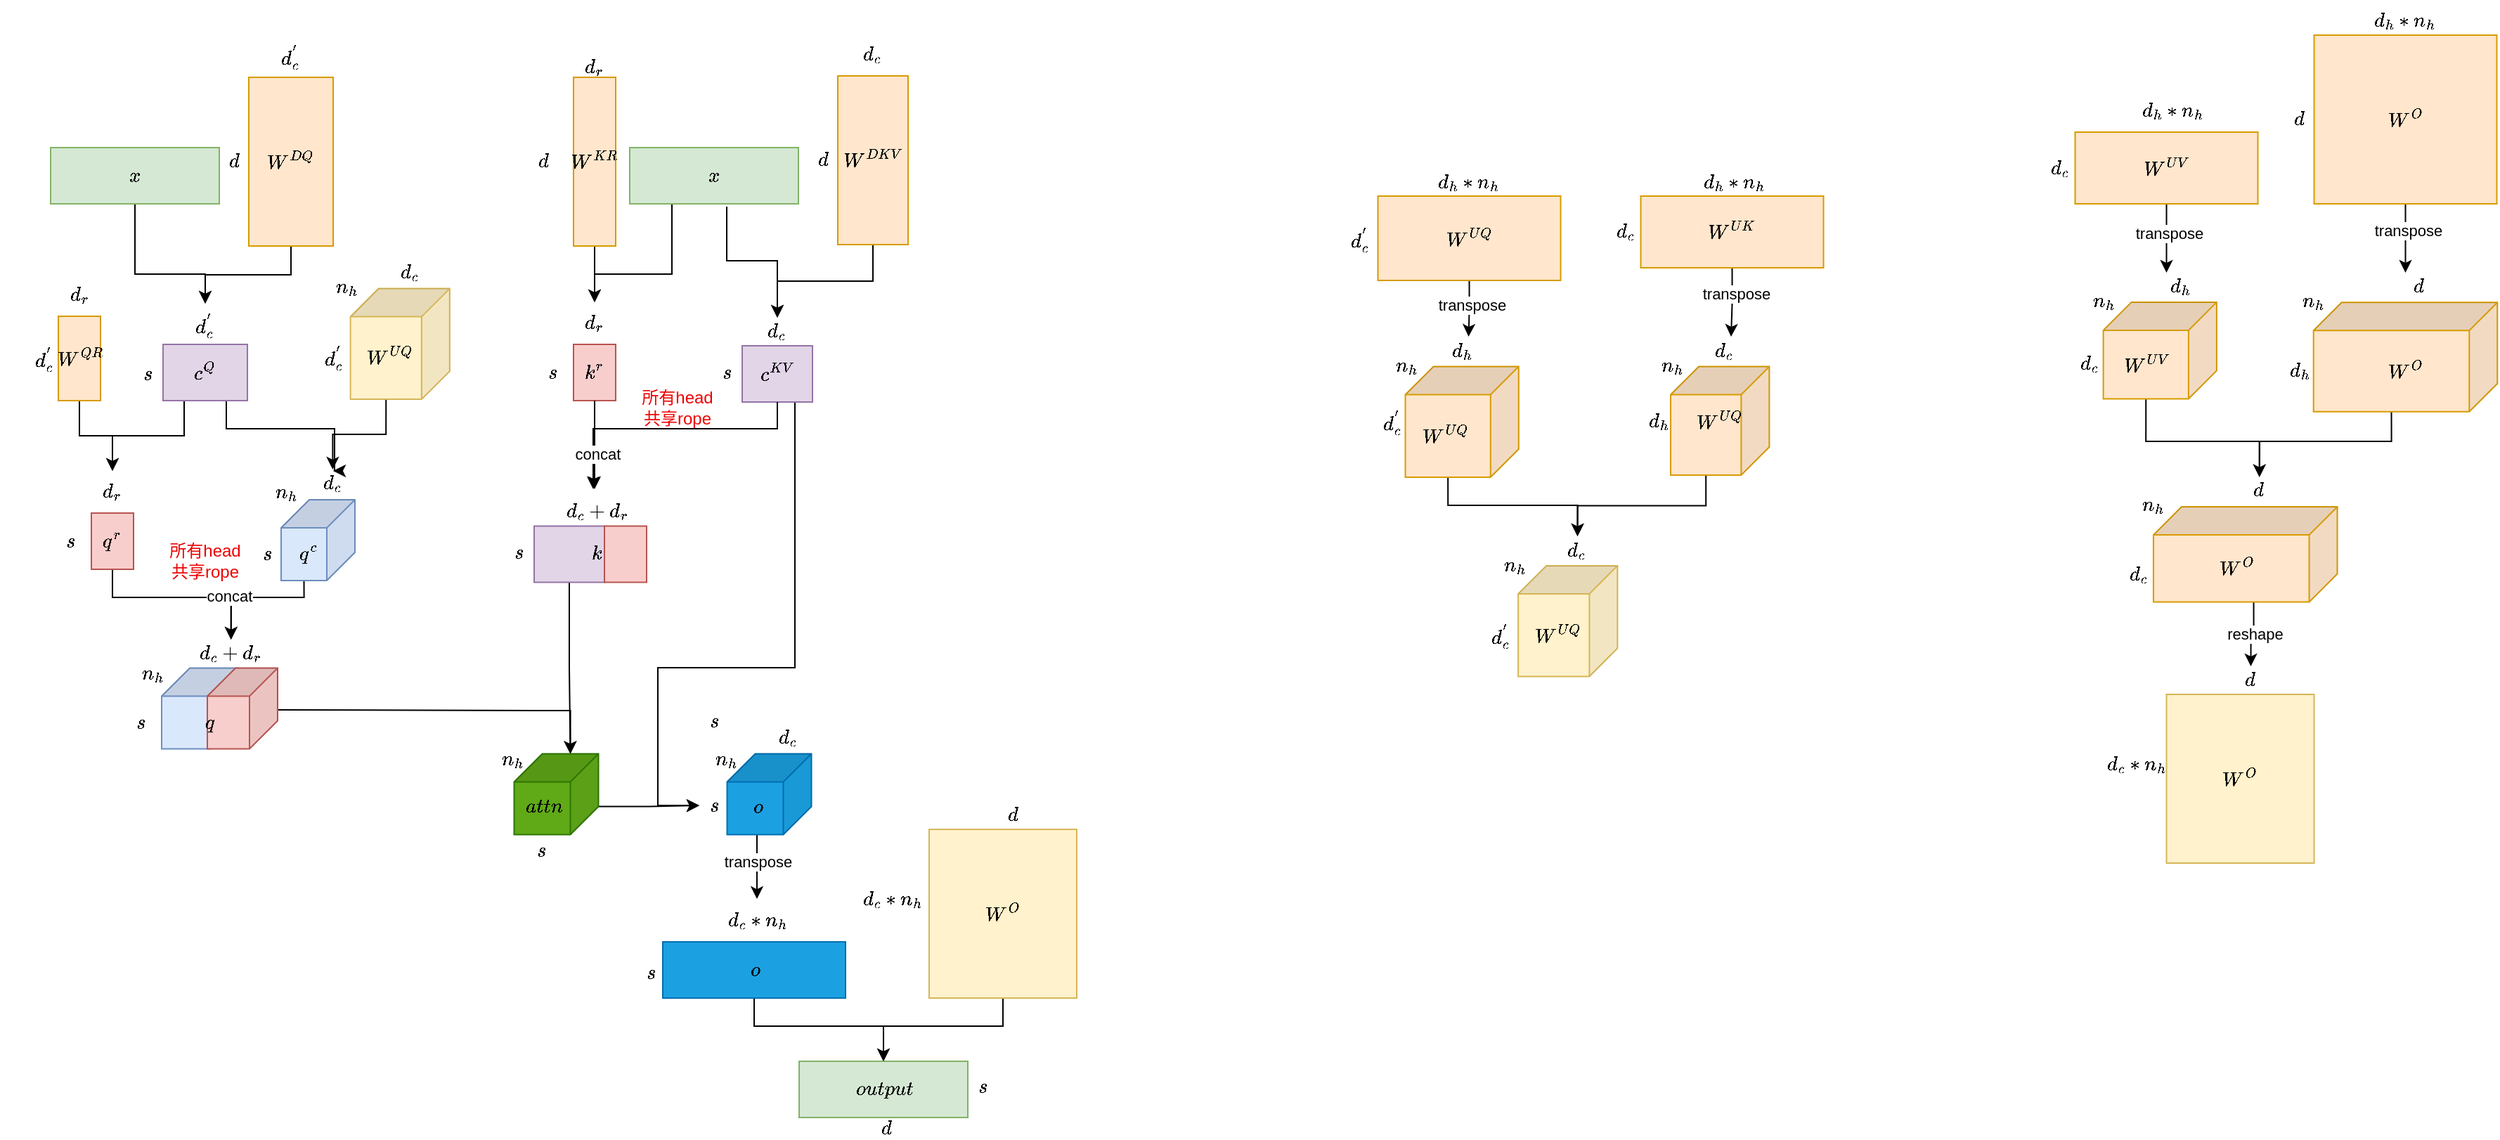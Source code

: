 <mxfile version="24.4.4" type="github" pages="3">
  <diagram name="第 1 页" id="KB3aRlgGFEXAsh1E03ZT">
    <mxGraphModel dx="1434" dy="720" grid="1" gridSize="10" guides="1" tooltips="1" connect="1" arrows="1" fold="1" page="1" pageScale="1" pageWidth="827" pageHeight="1169" math="1" shadow="0">
      <root>
        <mxCell id="0" />
        <mxCell id="1" parent="0" />
        <mxCell id="K8XGa-13zpSZUxeWupiR-2" style="edgeStyle=orthogonalEdgeStyle;rounded=0;orthogonalLoop=1;jettySize=auto;html=1;exitX=0.5;exitY=1;exitDx=0;exitDy=0;entryX=0.5;entryY=0;entryDx=0;entryDy=0;" parent="1" source="K8XGa-13zpSZUxeWupiR-3" target="K8XGa-13zpSZUxeWupiR-21" edge="1">
          <mxGeometry relative="1" as="geometry" />
        </mxCell>
        <mxCell id="K8XGa-13zpSZUxeWupiR-3" value="$$W^{DKV}$$" style="rounded=0;whiteSpace=wrap;html=1;fillColor=#ffe6cc;strokeColor=#d79b00;" parent="1" vertex="1">
          <mxGeometry x="628" y="869" width="50" height="120" as="geometry" />
        </mxCell>
        <mxCell id="K8XGa-13zpSZUxeWupiR-4" style="edgeStyle=orthogonalEdgeStyle;rounded=0;orthogonalLoop=1;jettySize=auto;html=1;exitX=0.5;exitY=1;exitDx=0;exitDy=0;entryX=0.5;entryY=0;entryDx=0;entryDy=0;" parent="1" source="K8XGa-13zpSZUxeWupiR-5" target="K8XGa-13zpSZUxeWupiR-20" edge="1">
          <mxGeometry relative="1" as="geometry" />
        </mxCell>
        <mxCell id="K8XGa-13zpSZUxeWupiR-5" value="$$W^{DQ}$$" style="rounded=0;whiteSpace=wrap;html=1;fillColor=#ffe6cc;strokeColor=#d79b00;" parent="1" vertex="1">
          <mxGeometry x="209" y="870" width="60" height="120" as="geometry" />
        </mxCell>
        <mxCell id="K8XGa-13zpSZUxeWupiR-6" style="edgeStyle=orthogonalEdgeStyle;rounded=0;orthogonalLoop=1;jettySize=auto;html=1;exitX=0.5;exitY=1;exitDx=0;exitDy=0;entryX=0.5;entryY=0;entryDx=0;entryDy=0;" parent="1" source="K8XGa-13zpSZUxeWupiR-7" target="K8XGa-13zpSZUxeWupiR-20" edge="1">
          <mxGeometry relative="1" as="geometry">
            <Array as="points">
              <mxPoint x="128" y="1010" />
              <mxPoint x="178" y="1010" />
            </Array>
          </mxGeometry>
        </mxCell>
        <mxCell id="K8XGa-13zpSZUxeWupiR-7" value="$$x$$" style="rounded=0;whiteSpace=wrap;html=1;fillColor=#d5e8d4;strokeColor=#82b366;" parent="1" vertex="1">
          <mxGeometry x="68" y="920" width="120" height="40" as="geometry" />
        </mxCell>
        <mxCell id="K8XGa-13zpSZUxeWupiR-8" style="edgeStyle=orthogonalEdgeStyle;rounded=0;orthogonalLoop=1;jettySize=auto;html=1;exitX=0.75;exitY=1;exitDx=0;exitDy=0;entryX=0.5;entryY=0;entryDx=0;entryDy=0;" parent="1" source="K8XGa-13zpSZUxeWupiR-10" edge="1">
          <mxGeometry relative="1" as="geometry">
            <mxPoint x="269" y="1150" as="targetPoint" />
            <Array as="points">
              <mxPoint x="193" y="1120" />
              <mxPoint x="270" y="1120" />
            </Array>
          </mxGeometry>
        </mxCell>
        <mxCell id="K8XGa-13zpSZUxeWupiR-9" style="edgeStyle=orthogonalEdgeStyle;rounded=0;orthogonalLoop=1;jettySize=auto;html=1;exitX=0.25;exitY=1;exitDx=0;exitDy=0;entryX=0.5;entryY=0;entryDx=0;entryDy=0;" parent="1" source="K8XGa-13zpSZUxeWupiR-10" target="K8XGa-13zpSZUxeWupiR-42" edge="1">
          <mxGeometry relative="1" as="geometry" />
        </mxCell>
        <mxCell id="K8XGa-13zpSZUxeWupiR-10" value="$$c^Q$$" style="rounded=0;whiteSpace=wrap;html=1;fillColor=#e1d5e7;strokeColor=#9673a6;" parent="1" vertex="1">
          <mxGeometry x="148" y="1060" width="60" height="40" as="geometry" />
        </mxCell>
        <mxCell id="VamQXiNkTEbyO-grzjpX-7" style="edgeStyle=orthogonalEdgeStyle;rounded=0;orthogonalLoop=1;jettySize=auto;html=1;exitX=0.75;exitY=1;exitDx=0;exitDy=0;entryX=0;entryY=0.5;entryDx=0;entryDy=0;" parent="1" source="K8XGa-13zpSZUxeWupiR-13" target="K8XGa-13zpSZUxeWupiR-104" edge="1">
          <mxGeometry relative="1" as="geometry">
            <Array as="points">
              <mxPoint x="598" y="1290" />
              <mxPoint x="500" y="1290" />
              <mxPoint x="500" y="1388" />
            </Array>
          </mxGeometry>
        </mxCell>
        <mxCell id="K8XGa-13zpSZUxeWupiR-13" value="$$c^{KV}$$" style="rounded=0;whiteSpace=wrap;html=1;fillColor=#e1d5e7;strokeColor=#9673a6;" parent="1" vertex="1">
          <mxGeometry x="560" y="1061" width="50" height="40" as="geometry" />
        </mxCell>
        <mxCell id="K8XGa-13zpSZUxeWupiR-14" value="$$d_c^{&#39;}$$" style="text;html=1;align=center;verticalAlign=middle;whiteSpace=wrap;rounded=0;" parent="1" vertex="1">
          <mxGeometry x="229" y="840" width="20" height="30" as="geometry" />
        </mxCell>
        <mxCell id="K8XGa-13zpSZUxeWupiR-15" value="$$d$$" style="text;html=1;align=center;verticalAlign=middle;whiteSpace=wrap;rounded=0;" parent="1" vertex="1">
          <mxGeometry x="189" y="915" width="20" height="30" as="geometry" />
        </mxCell>
        <mxCell id="K8XGa-13zpSZUxeWupiR-16" value="$$d_c$$" style="text;html=1;align=center;verticalAlign=middle;whiteSpace=wrap;rounded=0;" parent="1" vertex="1">
          <mxGeometry x="643" y="839" width="20" height="30" as="geometry" />
        </mxCell>
        <mxCell id="K8XGa-13zpSZUxeWupiR-17" value="$$d$$" style="text;html=1;align=center;verticalAlign=middle;whiteSpace=wrap;rounded=0;" parent="1" vertex="1">
          <mxGeometry x="608" y="914" width="20" height="30" as="geometry" />
        </mxCell>
        <mxCell id="K8XGa-13zpSZUxeWupiR-18" value="$$s$$" style="text;html=1;align=center;verticalAlign=middle;whiteSpace=wrap;rounded=0;" parent="1" vertex="1">
          <mxGeometry x="127" y="1066" width="21" height="30" as="geometry" />
        </mxCell>
        <mxCell id="K8XGa-13zpSZUxeWupiR-19" value="$$s$$" style="text;html=1;align=center;verticalAlign=middle;whiteSpace=wrap;rounded=0;" parent="1" vertex="1">
          <mxGeometry x="539" y="1065" width="21" height="30" as="geometry" />
        </mxCell>
        <mxCell id="K8XGa-13zpSZUxeWupiR-20" value="$$d_c^{&#39;}$$" style="text;html=1;align=center;verticalAlign=middle;whiteSpace=wrap;rounded=0;" parent="1" vertex="1">
          <mxGeometry x="168" y="1031" width="20" height="30" as="geometry" />
        </mxCell>
        <mxCell id="K8XGa-13zpSZUxeWupiR-21" value="$$d_c$$" style="text;html=1;align=center;verticalAlign=middle;whiteSpace=wrap;rounded=0;" parent="1" vertex="1">
          <mxGeometry x="575" y="1041" width="20" height="19" as="geometry" />
        </mxCell>
        <mxCell id="K8XGa-13zpSZUxeWupiR-25" style="edgeStyle=orthogonalEdgeStyle;rounded=0;orthogonalLoop=1;jettySize=auto;html=1;exitX=0.5;exitY=1;exitDx=0;exitDy=0;entryX=0.5;entryY=0;entryDx=0;entryDy=0;" parent="1" source="K8XGa-13zpSZUxeWupiR-26" target="K8XGa-13zpSZUxeWupiR-42" edge="1">
          <mxGeometry relative="1" as="geometry" />
        </mxCell>
        <mxCell id="K8XGa-13zpSZUxeWupiR-26" value="$$W^{QR}$$" style="rounded=0;whiteSpace=wrap;html=1;fillColor=#ffe6cc;strokeColor=#d79b00;" parent="1" vertex="1">
          <mxGeometry x="73.5" y="1040" width="30" height="60" as="geometry" />
        </mxCell>
        <mxCell id="K8XGa-13zpSZUxeWupiR-28" value="$$d_r$$" style="text;html=1;align=center;verticalAlign=middle;whiteSpace=wrap;rounded=0;" parent="1" vertex="1">
          <mxGeometry x="78.5" y="1010" width="20" height="30" as="geometry" />
        </mxCell>
        <mxCell id="K8XGa-13zpSZUxeWupiR-29" value="$$d_c^{&#39;}$$" style="text;html=1;align=center;verticalAlign=middle;whiteSpace=wrap;rounded=0;" parent="1" vertex="1">
          <mxGeometry x="53.5" y="1055" width="20" height="30" as="geometry" />
        </mxCell>
        <mxCell id="5WB3srxRBoUS61hd9KDc-13" style="edgeStyle=orthogonalEdgeStyle;rounded=0;orthogonalLoop=1;jettySize=auto;html=1;exitX=0;exitY=0;exitDx=57.5;exitDy=36.25;exitPerimeter=0;entryX=0.5;entryY=0;entryDx=0;entryDy=0;" parent="1" source="K8XGa-13zpSZUxeWupiR-33" target="K8XGa-13zpSZUxeWupiR-46" edge="1">
          <mxGeometry relative="1" as="geometry">
            <Array as="points">
              <mxPoint x="248" y="1240" />
              <mxPoint x="196" y="1240" />
            </Array>
          </mxGeometry>
        </mxCell>
        <mxCell id="K8XGa-13zpSZUxeWupiR-33" value="" style="shape=cube;whiteSpace=wrap;html=1;boundedLbl=1;backgroundOutline=1;darkOpacity=0.05;darkOpacity2=0.1;fillColor=#dae8fc;strokeColor=#6c8ebf;rotation=90;" parent="1" vertex="1">
          <mxGeometry x="229.5" y="1173" width="57.5" height="52.5" as="geometry" />
        </mxCell>
        <mxCell id="K8XGa-13zpSZUxeWupiR-34" value="$$n_h$$" style="text;html=1;align=center;verticalAlign=middle;whiteSpace=wrap;rounded=0;" parent="1" vertex="1">
          <mxGeometry x="226.25" y="1152.75" width="20" height="23.5" as="geometry" />
        </mxCell>
        <mxCell id="K8XGa-13zpSZUxeWupiR-35" value="$$s$$" style="text;html=1;align=center;verticalAlign=middle;whiteSpace=wrap;rounded=0;" parent="1" vertex="1">
          <mxGeometry x="212.25" y="1194.25" width="21" height="30" as="geometry" />
        </mxCell>
        <mxCell id="K8XGa-13zpSZUxeWupiR-37" value="$$d_c$$" style="text;html=1;align=center;verticalAlign=middle;whiteSpace=wrap;rounded=0;" parent="1" vertex="1">
          <mxGeometry x="258.7" y="1149" width="20" height="20" as="geometry" />
        </mxCell>
        <mxCell id="5WB3srxRBoUS61hd9KDc-14" style="edgeStyle=orthogonalEdgeStyle;rounded=0;orthogonalLoop=1;jettySize=auto;html=1;exitX=0.5;exitY=1;exitDx=0;exitDy=0;entryX=0.5;entryY=0;entryDx=0;entryDy=0;" parent="1" source="K8XGa-13zpSZUxeWupiR-40" target="K8XGa-13zpSZUxeWupiR-46" edge="1">
          <mxGeometry relative="1" as="geometry">
            <Array as="points">
              <mxPoint x="112" y="1240" />
              <mxPoint x="196" y="1240" />
            </Array>
          </mxGeometry>
        </mxCell>
        <mxCell id="5WB3srxRBoUS61hd9KDc-15" value="concat" style="edgeLabel;html=1;align=center;verticalAlign=middle;resizable=0;points=[];" parent="5WB3srxRBoUS61hd9KDc-14" vertex="1" connectable="0">
          <mxGeometry x="0.324" y="-1" relative="1" as="geometry">
            <mxPoint x="14" y="-2" as="offset" />
          </mxGeometry>
        </mxCell>
        <mxCell id="K8XGa-13zpSZUxeWupiR-40" value="$$q^r$$" style="rounded=0;whiteSpace=wrap;html=1;fillColor=#f8cecc;strokeColor=#b85450;" parent="1" vertex="1">
          <mxGeometry x="97" y="1180" width="30" height="40" as="geometry" />
        </mxCell>
        <mxCell id="K8XGa-13zpSZUxeWupiR-41" value="$$s$$" style="text;html=1;align=center;verticalAlign=middle;whiteSpace=wrap;rounded=0;" parent="1" vertex="1">
          <mxGeometry x="72.25" y="1185" width="21" height="30" as="geometry" />
        </mxCell>
        <mxCell id="K8XGa-13zpSZUxeWupiR-42" value="$$d_r$$" style="text;html=1;align=center;verticalAlign=middle;whiteSpace=wrap;rounded=0;" parent="1" vertex="1">
          <mxGeometry x="102" y="1150" width="20" height="30" as="geometry" />
        </mxCell>
        <mxCell id="K8XGa-13zpSZUxeWupiR-43" value="" style="shape=cube;whiteSpace=wrap;html=1;boundedLbl=1;backgroundOutline=1;darkOpacity=0.05;darkOpacity2=0.1;fillColor=#dae8fc;strokeColor=#6c8ebf;rotation=90;" parent="1" vertex="1">
          <mxGeometry x="145.5" y="1291.75" width="57.5" height="54.5" as="geometry" />
        </mxCell>
        <mxCell id="K8XGa-13zpSZUxeWupiR-44" value="$$n_h$$" style="text;html=1;align=center;verticalAlign=middle;whiteSpace=wrap;rounded=0;" parent="1" vertex="1">
          <mxGeometry x="130.75" y="1279" width="20" height="30" as="geometry" />
        </mxCell>
        <mxCell id="K8XGa-13zpSZUxeWupiR-45" value="$$s$$" style="text;html=1;align=center;verticalAlign=middle;whiteSpace=wrap;rounded=0;" parent="1" vertex="1">
          <mxGeometry x="121.75" y="1314" width="21" height="30" as="geometry" />
        </mxCell>
        <mxCell id="K8XGa-13zpSZUxeWupiR-46" value="$$d_c+d_r$$" style="text;html=1;align=center;verticalAlign=middle;whiteSpace=wrap;rounded=0;" parent="1" vertex="1">
          <mxGeometry x="173.25" y="1270" width="46.25" height="20" as="geometry" />
        </mxCell>
        <mxCell id="5WB3srxRBoUS61hd9KDc-22" style="edgeStyle=orthogonalEdgeStyle;rounded=0;orthogonalLoop=1;jettySize=auto;html=1;entryX=0;entryY=0;entryDx=0;entryDy=20;entryPerimeter=0;" parent="1" target="K8XGa-13zpSZUxeWupiR-95" edge="1">
          <mxGeometry relative="1" as="geometry">
            <mxPoint x="230" y="1320" as="sourcePoint" />
          </mxGeometry>
        </mxCell>
        <mxCell id="K8XGa-13zpSZUxeWupiR-47" value="" style="shape=cube;whiteSpace=wrap;html=1;boundedLbl=1;backgroundOutline=1;darkOpacity=0.05;darkOpacity2=0.1;fillColor=#f8cecc;strokeColor=#b85450;rotation=90;" parent="1" vertex="1">
          <mxGeometry x="175.75" y="1294" width="57.5" height="50" as="geometry" />
        </mxCell>
        <mxCell id="K8XGa-13zpSZUxeWupiR-49" value="$$q$$" style="text;html=1;align=center;verticalAlign=middle;whiteSpace=wrap;rounded=0;" parent="1" vertex="1">
          <mxGeometry x="150.75" y="1314" width="60" height="30" as="geometry" />
        </mxCell>
        <mxCell id="K8XGa-13zpSZUxeWupiR-50" value="所有head共享rope" style="text;html=1;align=center;verticalAlign=middle;whiteSpace=wrap;rounded=0;fontColor=#ed0202;" parent="1" vertex="1">
          <mxGeometry x="148" y="1199.25" width="60" height="30" as="geometry" />
        </mxCell>
        <mxCell id="K8XGa-13zpSZUxeWupiR-51" style="edgeStyle=orthogonalEdgeStyle;rounded=0;orthogonalLoop=1;jettySize=auto;html=1;exitX=0.5;exitY=1;exitDx=0;exitDy=0;entryX=0.5;entryY=0;entryDx=0;entryDy=0;" parent="1" source="K8XGa-13zpSZUxeWupiR-52" target="K8XGa-13zpSZUxeWupiR-59" edge="1">
          <mxGeometry relative="1" as="geometry" />
        </mxCell>
        <mxCell id="K8XGa-13zpSZUxeWupiR-52" value="$$W^{KR}$$" style="rounded=0;whiteSpace=wrap;html=1;fillColor=#ffe6cc;strokeColor=#d79b00;" parent="1" vertex="1">
          <mxGeometry x="440" y="870" width="30" height="120" as="geometry" />
        </mxCell>
        <mxCell id="K8XGa-13zpSZUxeWupiR-53" value="$$d_r$$" style="text;html=1;align=center;verticalAlign=middle;whiteSpace=wrap;rounded=0;" parent="1" vertex="1">
          <mxGeometry x="445" y="848" width="20" height="30" as="geometry" />
        </mxCell>
        <mxCell id="K8XGa-13zpSZUxeWupiR-54" value="$$d$$" style="text;html=1;align=center;verticalAlign=middle;whiteSpace=wrap;rounded=0;" parent="1" vertex="1">
          <mxGeometry x="409" y="915" width="20" height="30" as="geometry" />
        </mxCell>
        <mxCell id="K8XGa-13zpSZUxeWupiR-57" value="$$k^r$$" style="rounded=0;whiteSpace=wrap;html=1;fillColor=#f8cecc;strokeColor=#b85450;" parent="1" vertex="1">
          <mxGeometry x="440" y="1060" width="30" height="40" as="geometry" />
        </mxCell>
        <mxCell id="K8XGa-13zpSZUxeWupiR-58" value="$$s$$" style="text;html=1;align=center;verticalAlign=middle;whiteSpace=wrap;rounded=0;" parent="1" vertex="1">
          <mxGeometry x="415.25" y="1065" width="21" height="30" as="geometry" />
        </mxCell>
        <mxCell id="K8XGa-13zpSZUxeWupiR-59" value="$$d_r$$" style="text;html=1;align=center;verticalAlign=middle;whiteSpace=wrap;rounded=0;" parent="1" vertex="1">
          <mxGeometry x="445" y="1030" width="20" height="30" as="geometry" />
        </mxCell>
        <mxCell id="K8XGa-13zpSZUxeWupiR-71" value="&lt;span style=&quot;color: rgb(0, 0, 0); font-family: Helvetica; font-size: 12px; font-style: normal; font-variant-ligatures: normal; font-variant-caps: normal; font-weight: 400; letter-spacing: normal; orphans: 2; text-align: center; text-indent: 0px; text-transform: none; widows: 2; word-spacing: 0px; -webkit-text-stroke-width: 0px; white-space: normal; background-color: rgb(251, 251, 251); text-decoration-thickness: initial; text-decoration-style: initial; text-decoration-color: initial; display: inline !important; float: none;&quot;&gt;$$q^c$$&lt;/span&gt;" style="text;html=1;align=center;verticalAlign=middle;whiteSpace=wrap;rounded=0;" parent="1" vertex="1">
          <mxGeometry x="236" y="1199.25" width="30" height="20" as="geometry" />
        </mxCell>
        <mxCell id="K8XGa-13zpSZUxeWupiR-93" value="所有head共享rope" style="text;html=1;align=center;verticalAlign=middle;whiteSpace=wrap;rounded=0;fontColor=#ed0202;" parent="1" vertex="1">
          <mxGeometry x="483.5" y="1090" width="60" height="30" as="geometry" />
        </mxCell>
        <mxCell id="VamQXiNkTEbyO-grzjpX-5" style="edgeStyle=orthogonalEdgeStyle;rounded=0;orthogonalLoop=1;jettySize=auto;html=1;exitX=0;exitY=0;exitDx=37.5;exitDy=0;exitPerimeter=0;entryX=0;entryY=0.5;entryDx=0;entryDy=0;" parent="1" source="K8XGa-13zpSZUxeWupiR-95" target="K8XGa-13zpSZUxeWupiR-104" edge="1">
          <mxGeometry relative="1" as="geometry" />
        </mxCell>
        <mxCell id="K8XGa-13zpSZUxeWupiR-95" value="" style="shape=cube;whiteSpace=wrap;html=1;boundedLbl=1;backgroundOutline=1;darkOpacity=0.05;darkOpacity2=0.1;fillColor=#60a917;strokeColor=#2D7600;rotation=90;fontColor=#ffffff;" parent="1" vertex="1">
          <mxGeometry x="399" y="1350" width="57.5" height="60" as="geometry" />
        </mxCell>
        <mxCell id="K8XGa-13zpSZUxeWupiR-96" value="$$n_h$$" style="text;html=1;align=center;verticalAlign=middle;whiteSpace=wrap;rounded=0;" parent="1" vertex="1">
          <mxGeometry x="387" y="1340" width="20" height="30" as="geometry" />
        </mxCell>
        <mxCell id="K8XGa-13zpSZUxeWupiR-97" value="$$s$$" style="text;html=1;align=center;verticalAlign=middle;whiteSpace=wrap;rounded=0;" parent="1" vertex="1">
          <mxGeometry x="529.5" y="1313" width="21" height="30" as="geometry" />
        </mxCell>
        <mxCell id="K8XGa-13zpSZUxeWupiR-98" value="$$s$$" style="text;html=1;align=center;verticalAlign=middle;whiteSpace=wrap;rounded=0;" parent="1" vertex="1">
          <mxGeometry x="387" y="1410" width="60" height="20" as="geometry" />
        </mxCell>
        <mxCell id="K8XGa-13zpSZUxeWupiR-99" value="$$attn$$" style="text;html=1;align=center;verticalAlign=middle;whiteSpace=wrap;rounded=0;" parent="1" vertex="1">
          <mxGeometry x="389" y="1374" width="60" height="30" as="geometry" />
        </mxCell>
        <mxCell id="K8XGa-13zpSZUxeWupiR-100" style="edgeStyle=orthogonalEdgeStyle;rounded=0;orthogonalLoop=1;jettySize=auto;html=1;exitX=0.5;exitY=1;exitDx=0;exitDy=0;entryX=0.5;entryY=0;entryDx=0;entryDy=0;" parent="1" source="K8XGa-13zpSZUxeWupiR-106" target="K8XGa-13zpSZUxeWupiR-114" edge="1">
          <mxGeometry relative="1" as="geometry" />
        </mxCell>
        <mxCell id="K8XGa-13zpSZUxeWupiR-101" value="transpose" style="edgeLabel;html=1;align=center;verticalAlign=middle;resizable=0;points=[];" parent="K8XGa-13zpSZUxeWupiR-100" vertex="1" connectable="0">
          <mxGeometry x="-0.356" y="-2" relative="1" as="geometry">
            <mxPoint x="2" y="7" as="offset" />
          </mxGeometry>
        </mxCell>
        <mxCell id="K8XGa-13zpSZUxeWupiR-102" value="" style="shape=cube;whiteSpace=wrap;html=1;boundedLbl=1;backgroundOutline=1;darkOpacity=0.05;darkOpacity2=0.1;fillColor=#1ba1e2;strokeColor=#006EAF;rotation=90;fontColor=#ffffff;" parent="1" vertex="1">
          <mxGeometry x="550.5" y="1350" width="57.5" height="60" as="geometry" />
        </mxCell>
        <mxCell id="K8XGa-13zpSZUxeWupiR-103" value="$$n_h$$" style="text;html=1;align=center;verticalAlign=middle;whiteSpace=wrap;rounded=0;" parent="1" vertex="1">
          <mxGeometry x="538.5" y="1340" width="20" height="30" as="geometry" />
        </mxCell>
        <mxCell id="K8XGa-13zpSZUxeWupiR-104" value="$$s$$" style="text;html=1;align=center;verticalAlign=middle;whiteSpace=wrap;rounded=0;" parent="1" vertex="1">
          <mxGeometry x="529.5" y="1373" width="21" height="30" as="geometry" />
        </mxCell>
        <mxCell id="K8XGa-13zpSZUxeWupiR-105" value="$$d_c$$" style="text;html=1;align=center;verticalAlign=middle;whiteSpace=wrap;rounded=0;" parent="1" vertex="1">
          <mxGeometry x="575.5" y="1329.96" width="32.5" height="20" as="geometry" />
        </mxCell>
        <mxCell id="K8XGa-13zpSZUxeWupiR-106" value="$$o$$" style="text;html=1;align=center;verticalAlign=middle;whiteSpace=wrap;rounded=0;" parent="1" vertex="1">
          <mxGeometry x="540.5" y="1374" width="60" height="30" as="geometry" />
        </mxCell>
        <mxCell id="biAk3lkxhg-vFEAsd52F-3" style="edgeStyle=orthogonalEdgeStyle;rounded=0;orthogonalLoop=1;jettySize=auto;html=1;exitX=0.5;exitY=1;exitDx=0;exitDy=0;entryX=0.5;entryY=0;entryDx=0;entryDy=0;" parent="1" source="K8XGa-13zpSZUxeWupiR-112" target="K8XGa-13zpSZUxeWupiR-115" edge="1">
          <mxGeometry relative="1" as="geometry">
            <Array as="points">
              <mxPoint x="569" y="1545" />
              <mxPoint x="661" y="1545" />
            </Array>
          </mxGeometry>
        </mxCell>
        <mxCell id="K8XGa-13zpSZUxeWupiR-112" value="$$o$$" style="rounded=0;whiteSpace=wrap;html=1;fillColor=#1ba1e2;strokeColor=#006EAF;fontColor=#050505;" parent="1" vertex="1">
          <mxGeometry x="503.5" y="1485.04" width="130" height="40" as="geometry" />
        </mxCell>
        <mxCell id="K8XGa-13zpSZUxeWupiR-113" value="$$s$$" style="text;html=1;align=center;verticalAlign=middle;whiteSpace=wrap;rounded=0;" parent="1" vertex="1">
          <mxGeometry x="484.5" y="1492.04" width="21" height="30" as="geometry" />
        </mxCell>
        <mxCell id="K8XGa-13zpSZUxeWupiR-114" value="$${d_c}*{n_h}$$" style="text;html=1;align=center;verticalAlign=middle;whiteSpace=wrap;rounded=0;" parent="1" vertex="1">
          <mxGeometry x="548.5" y="1454.54" width="44" height="30" as="geometry" />
        </mxCell>
        <mxCell id="K8XGa-13zpSZUxeWupiR-115" value="$$output$$" style="rounded=0;whiteSpace=wrap;html=1;fillColor=#d5e8d4;strokeColor=#82b366;" parent="1" vertex="1">
          <mxGeometry x="600.5" y="1570" width="120" height="40" as="geometry" />
        </mxCell>
        <mxCell id="K8XGa-13zpSZUxeWupiR-116" value="$$s$$" style="text;html=1;align=center;verticalAlign=middle;whiteSpace=wrap;rounded=0;" parent="1" vertex="1">
          <mxGeometry x="720.5" y="1573.29" width="20" height="30" as="geometry" />
        </mxCell>
        <mxCell id="K8XGa-13zpSZUxeWupiR-117" value="$$d$$" style="text;html=1;align=center;verticalAlign=middle;whiteSpace=wrap;rounded=0;" parent="1" vertex="1">
          <mxGeometry x="653" y="1610" width="20" height="15" as="geometry" />
        </mxCell>
        <mxCell id="K8XGa-13zpSZUxeWupiR-119" style="edgeStyle=orthogonalEdgeStyle;rounded=0;orthogonalLoop=1;jettySize=auto;html=1;exitX=0.575;exitY=1.05;exitDx=0;exitDy=0;entryX=0.5;entryY=0;entryDx=0;entryDy=0;exitPerimeter=0;" parent="1" source="K8XGa-13zpSZUxeWupiR-121" target="K8XGa-13zpSZUxeWupiR-21" edge="1">
          <mxGeometry relative="1" as="geometry" />
        </mxCell>
        <mxCell id="K8XGa-13zpSZUxeWupiR-120" style="edgeStyle=orthogonalEdgeStyle;rounded=0;orthogonalLoop=1;jettySize=auto;html=1;exitX=0.25;exitY=1;exitDx=0;exitDy=0;entryX=0.5;entryY=0;entryDx=0;entryDy=0;" parent="1" source="K8XGa-13zpSZUxeWupiR-121" target="K8XGa-13zpSZUxeWupiR-59" edge="1">
          <mxGeometry relative="1" as="geometry">
            <Array as="points">
              <mxPoint x="510" y="1010" />
              <mxPoint x="455" y="1010" />
            </Array>
          </mxGeometry>
        </mxCell>
        <mxCell id="K8XGa-13zpSZUxeWupiR-121" value="$$x$$" style="rounded=0;whiteSpace=wrap;html=1;fillColor=#d5e8d4;strokeColor=#82b366;" parent="1" vertex="1">
          <mxGeometry x="480" y="920" width="120" height="40" as="geometry" />
        </mxCell>
        <mxCell id="K8XGa-13zpSZUxeWupiR-145" style="edgeStyle=orthogonalEdgeStyle;rounded=0;orthogonalLoop=1;jettySize=auto;html=1;exitX=0.5;exitY=1;exitDx=0;exitDy=0;entryX=0.75;entryY=0;entryDx=0;entryDy=0;" parent="1" source="K8XGa-13zpSZUxeWupiR-128" target="K8XGa-13zpSZUxeWupiR-137" edge="1">
          <mxGeometry relative="1" as="geometry" />
        </mxCell>
        <mxCell id="K8XGa-13zpSZUxeWupiR-147" value="transpose" style="edgeLabel;html=1;align=center;verticalAlign=middle;resizable=0;points=[];" parent="K8XGa-13zpSZUxeWupiR-145" vertex="1" connectable="0">
          <mxGeometry x="-0.161" y="1" relative="1" as="geometry">
            <mxPoint as="offset" />
          </mxGeometry>
        </mxCell>
        <mxCell id="K8XGa-13zpSZUxeWupiR-128" value="$$W^{UQ}$$" style="rounded=0;whiteSpace=wrap;html=1;fillColor=#ffe6cc;strokeColor=#d79b00;" parent="1" vertex="1">
          <mxGeometry x="1012.25" y="954.5" width="130" height="60" as="geometry" />
        </mxCell>
        <mxCell id="K8XGa-13zpSZUxeWupiR-129" value="$$d_c^{&#39;}$$" style="text;html=1;align=center;verticalAlign=middle;whiteSpace=wrap;rounded=0;" parent="1" vertex="1">
          <mxGeometry x="990" y="974.5" width="20" height="20" as="geometry" />
        </mxCell>
        <mxCell id="K8XGa-13zpSZUxeWupiR-130" value="$${d_h}*{n_h}$$" style="text;html=1;align=center;verticalAlign=middle;whiteSpace=wrap;rounded=0;" parent="1" vertex="1">
          <mxGeometry x="1057.25" y="934.5" width="40" height="20" as="geometry" />
        </mxCell>
        <mxCell id="K8XGa-13zpSZUxeWupiR-146" style="edgeStyle=orthogonalEdgeStyle;rounded=0;orthogonalLoop=1;jettySize=auto;html=1;exitX=0.5;exitY=1;exitDx=0;exitDy=0;entryX=0.75;entryY=0;entryDx=0;entryDy=0;" parent="1" source="K8XGa-13zpSZUxeWupiR-131" target="K8XGa-13zpSZUxeWupiR-143" edge="1">
          <mxGeometry relative="1" as="geometry">
            <mxPoint x="1264.75" y="1044.5" as="targetPoint" />
          </mxGeometry>
        </mxCell>
        <mxCell id="K8XGa-13zpSZUxeWupiR-148" value="transpose" style="edgeLabel;html=1;align=center;verticalAlign=middle;resizable=0;points=[];" parent="K8XGa-13zpSZUxeWupiR-146" vertex="1" connectable="0">
          <mxGeometry x="-0.276" y="2" relative="1" as="geometry">
            <mxPoint as="offset" />
          </mxGeometry>
        </mxCell>
        <mxCell id="K8XGa-13zpSZUxeWupiR-131" value="$$W^{UK}$$" style="rounded=0;whiteSpace=wrap;html=1;fillColor=#ffe6cc;strokeColor=#d79b00;" parent="1" vertex="1">
          <mxGeometry x="1199.25" y="954.5" width="130" height="51" as="geometry" />
        </mxCell>
        <mxCell id="K8XGa-13zpSZUxeWupiR-132" value="$$d_c$$" style="text;html=1;align=center;verticalAlign=middle;whiteSpace=wrap;rounded=0;" parent="1" vertex="1">
          <mxGeometry x="1179.25" y="970" width="20" height="20" as="geometry" />
        </mxCell>
        <mxCell id="K8XGa-13zpSZUxeWupiR-133" value="$${d_h}*{n_h}$$" style="text;html=1;align=center;verticalAlign=middle;whiteSpace=wrap;rounded=0;" parent="1" vertex="1">
          <mxGeometry x="1245.75" y="934.5" width="40" height="20" as="geometry" />
        </mxCell>
        <mxCell id="K8XGa-13zpSZUxeWupiR-156" style="edgeStyle=orthogonalEdgeStyle;rounded=0;orthogonalLoop=1;jettySize=auto;html=1;exitX=0;exitY=0;exitDx=78.75;exitDy=50.315;exitPerimeter=0;entryX=0.5;entryY=0;entryDx=0;entryDy=0;" parent="1" source="K8XGa-13zpSZUxeWupiR-134" target="K8XGa-13zpSZUxeWupiR-154" edge="1">
          <mxGeometry relative="1" as="geometry">
            <Array as="points">
              <mxPoint x="1061.75" y="1174.5" />
              <mxPoint x="1154.75" y="1174.5" />
            </Array>
          </mxGeometry>
        </mxCell>
        <mxCell id="K8XGa-13zpSZUxeWupiR-134" value="" style="shape=cube;whiteSpace=wrap;html=1;boundedLbl=1;backgroundOutline=1;darkOpacity=0.05;darkOpacity2=0.1;fillColor=#ffe6cc;strokeColor=#d79b00;rotation=90;" parent="1" vertex="1">
          <mxGeometry x="1032.7" y="1074.82" width="78.75" height="80.63" as="geometry" />
        </mxCell>
        <mxCell id="K8XGa-13zpSZUxeWupiR-135" value="$$d_c^{&#39;}$$" style="text;html=1;align=center;verticalAlign=middle;whiteSpace=wrap;rounded=0;" parent="1" vertex="1">
          <mxGeometry x="1013" y="1104.5" width="20" height="20" as="geometry" />
        </mxCell>
        <mxCell id="K8XGa-13zpSZUxeWupiR-136" value="$${n_h}$$" style="text;html=1;align=center;verticalAlign=middle;whiteSpace=wrap;rounded=0;" parent="1" vertex="1">
          <mxGeometry x="1023" y="1064.5" width="20" height="20" as="geometry" />
        </mxCell>
        <mxCell id="K8XGa-13zpSZUxeWupiR-137" value="$${d_h}$$" style="text;html=1;align=center;verticalAlign=middle;whiteSpace=wrap;rounded=0;" parent="1" vertex="1">
          <mxGeometry x="1061.75" y="1054.5" width="20" height="20" as="geometry" />
        </mxCell>
        <mxCell id="K8XGa-13zpSZUxeWupiR-138" value="$$W^{UQ}$$" style="text;html=1;align=center;verticalAlign=middle;whiteSpace=wrap;rounded=0;" parent="1" vertex="1">
          <mxGeometry x="1044.75" y="1114.5" width="30" height="20" as="geometry" />
        </mxCell>
        <mxCell id="K8XGa-13zpSZUxeWupiR-159" style="edgeStyle=orthogonalEdgeStyle;rounded=0;orthogonalLoop=1;jettySize=auto;html=1;exitX=0;exitY=0;exitDx=77.22;exitDy=45.095;exitPerimeter=0;entryX=0.5;entryY=0;entryDx=0;entryDy=0;" parent="1" source="K8XGa-13zpSZUxeWupiR-140" target="K8XGa-13zpSZUxeWupiR-154" edge="1">
          <mxGeometry relative="1" as="geometry" />
        </mxCell>
        <mxCell id="K8XGa-13zpSZUxeWupiR-140" value="" style="shape=cube;whiteSpace=wrap;html=1;boundedLbl=1;backgroundOutline=1;darkOpacity=0.05;darkOpacity2=0.1;fillColor=#ffe6cc;strokeColor=#d79b00;rotation=90;" parent="1" vertex="1">
          <mxGeometry x="1216.99" y="1079.28" width="77.22" height="70.19" as="geometry" />
        </mxCell>
        <mxCell id="K8XGa-13zpSZUxeWupiR-141" value="$$d_h$$" style="text;html=1;align=center;verticalAlign=middle;whiteSpace=wrap;rounded=0;" parent="1" vertex="1">
          <mxGeometry x="1201.75" y="1104.5" width="20" height="20" as="geometry" />
        </mxCell>
        <mxCell id="K8XGa-13zpSZUxeWupiR-142" value="$${n_h}$$" style="text;html=1;align=center;verticalAlign=middle;whiteSpace=wrap;rounded=0;" parent="1" vertex="1">
          <mxGeometry x="1211.75" y="1064.5" width="20" height="20" as="geometry" />
        </mxCell>
        <mxCell id="K8XGa-13zpSZUxeWupiR-143" value="$${d_c}$$" style="text;html=1;align=center;verticalAlign=middle;whiteSpace=wrap;rounded=0;" parent="1" vertex="1">
          <mxGeometry x="1248.5" y="1054.5" width="20" height="20" as="geometry" />
        </mxCell>
        <mxCell id="K8XGa-13zpSZUxeWupiR-144" value="$$W^{UQ}$$" style="text;html=1;align=center;verticalAlign=middle;whiteSpace=wrap;rounded=0;" parent="1" vertex="1">
          <mxGeometry x="1239.75" y="1105.13" width="30" height="20" as="geometry" />
        </mxCell>
        <mxCell id="K8XGa-13zpSZUxeWupiR-151" value="" style="shape=cube;whiteSpace=wrap;html=1;boundedLbl=1;backgroundOutline=1;darkOpacity=0.05;darkOpacity2=0.1;fillColor=#fff2cc;strokeColor=#d6b656;rotation=90;" parent="1" vertex="1">
          <mxGeometry x="1108" y="1221.5" width="78.75" height="70.63" as="geometry" />
        </mxCell>
        <mxCell id="K8XGa-13zpSZUxeWupiR-152" value="$$d_c^{&#39;}$$" style="text;html=1;align=center;verticalAlign=middle;whiteSpace=wrap;rounded=0;" parent="1" vertex="1">
          <mxGeometry x="1090.45" y="1256.5" width="20" height="20" as="geometry" />
        </mxCell>
        <mxCell id="K8XGa-13zpSZUxeWupiR-153" value="$${n_h}$$" style="text;html=1;align=center;verticalAlign=middle;whiteSpace=wrap;rounded=0;" parent="1" vertex="1">
          <mxGeometry x="1099.5" y="1206.5" width="20" height="20" as="geometry" />
        </mxCell>
        <mxCell id="K8XGa-13zpSZUxeWupiR-154" value="$$d_c$$" style="text;html=1;align=center;verticalAlign=middle;whiteSpace=wrap;rounded=0;" parent="1" vertex="1">
          <mxGeometry x="1144.25" y="1196.5" width="20" height="20" as="geometry" />
        </mxCell>
        <mxCell id="K8XGa-13zpSZUxeWupiR-155" value="$$W^{UQ}$$" style="text;html=1;align=center;verticalAlign=middle;whiteSpace=wrap;rounded=0;" parent="1" vertex="1">
          <mxGeometry x="1124.75" y="1256.5" width="30" height="20" as="geometry" />
        </mxCell>
        <mxCell id="5WB3srxRBoUS61hd9KDc-21" style="edgeStyle=orthogonalEdgeStyle;rounded=0;orthogonalLoop=1;jettySize=auto;html=1;exitX=0;exitY=0;exitDx=78.75;exitDy=45.315;exitPerimeter=0;entryX=0.5;entryY=0;entryDx=0;entryDy=0;" parent="1" source="5WB3srxRBoUS61hd9KDc-1" target="K8XGa-13zpSZUxeWupiR-37" edge="1">
          <mxGeometry relative="1" as="geometry" />
        </mxCell>
        <mxCell id="5WB3srxRBoUS61hd9KDc-1" value="" style="shape=cube;whiteSpace=wrap;html=1;boundedLbl=1;backgroundOutline=1;darkOpacity=0.05;darkOpacity2=0.1;fillColor=#fff2cc;strokeColor=#d6b656;rotation=90;" parent="1" vertex="1">
          <mxGeometry x="277.25" y="1024.37" width="78.75" height="70.63" as="geometry" />
        </mxCell>
        <mxCell id="5WB3srxRBoUS61hd9KDc-2" value="$$d_c^{&#39;}$$" style="text;html=1;align=center;verticalAlign=middle;whiteSpace=wrap;rounded=0;" parent="1" vertex="1">
          <mxGeometry x="259.7" y="1059.37" width="20" height="20" as="geometry" />
        </mxCell>
        <mxCell id="5WB3srxRBoUS61hd9KDc-3" value="$${n_h}$$" style="text;html=1;align=center;verticalAlign=middle;whiteSpace=wrap;rounded=0;" parent="1" vertex="1">
          <mxGeometry x="268.75" y="1009.37" width="20" height="20" as="geometry" />
        </mxCell>
        <mxCell id="5WB3srxRBoUS61hd9KDc-4" value="$$d_c$$" style="text;html=1;align=center;verticalAlign=middle;whiteSpace=wrap;rounded=0;" parent="1" vertex="1">
          <mxGeometry x="313.5" y="999.37" width="20" height="20" as="geometry" />
        </mxCell>
        <mxCell id="5WB3srxRBoUS61hd9KDc-5" value="$$W^{UQ}$$" style="text;html=1;align=center;verticalAlign=middle;whiteSpace=wrap;rounded=0;" parent="1" vertex="1">
          <mxGeometry x="294" y="1059.37" width="30" height="20" as="geometry" />
        </mxCell>
        <mxCell id="5WB3srxRBoUS61hd9KDc-23" style="edgeStyle=orthogonalEdgeStyle;rounded=0;orthogonalLoop=1;jettySize=auto;html=1;exitX=0.5;exitY=1;exitDx=0;exitDy=0;entryX=0;entryY=0;entryDx=0;entryDy=20;entryPerimeter=0;" parent="1" source="5WB3srxRBoUS61hd9KDc-10" target="K8XGa-13zpSZUxeWupiR-95" edge="1">
          <mxGeometry relative="1" as="geometry" />
        </mxCell>
        <mxCell id="5WB3srxRBoUS61hd9KDc-10" value="" style="rounded=0;whiteSpace=wrap;html=1;fillColor=#e1d5e7;strokeColor=#9673a6;" parent="1" vertex="1">
          <mxGeometry x="412" y="1189.25" width="50" height="40" as="geometry" />
        </mxCell>
        <mxCell id="5WB3srxRBoUS61hd9KDc-11" value="$$s$$" style="text;html=1;align=center;verticalAlign=middle;whiteSpace=wrap;rounded=0;" parent="1" vertex="1">
          <mxGeometry x="391" y="1193.25" width="21" height="30" as="geometry" />
        </mxCell>
        <mxCell id="5WB3srxRBoUS61hd9KDc-12" value="" style="rounded=0;whiteSpace=wrap;html=1;fillColor=#f8cecc;strokeColor=#b85450;" parent="1" vertex="1">
          <mxGeometry x="462" y="1189.25" width="30" height="40" as="geometry" />
        </mxCell>
        <mxCell id="5WB3srxRBoUS61hd9KDc-16" value="$$d_c+d_r$$" style="text;html=1;align=center;verticalAlign=middle;whiteSpace=wrap;rounded=0;" parent="1" vertex="1">
          <mxGeometry x="433.75" y="1168.5" width="46.25" height="20" as="geometry" />
        </mxCell>
        <mxCell id="5WB3srxRBoUS61hd9KDc-17" value="$$k$$" style="text;html=1;align=center;verticalAlign=middle;whiteSpace=wrap;rounded=0;" parent="1" vertex="1">
          <mxGeometry x="426.88" y="1194.25" width="60" height="30" as="geometry" />
        </mxCell>
        <mxCell id="5WB3srxRBoUS61hd9KDc-18" style="edgeStyle=orthogonalEdgeStyle;rounded=0;orthogonalLoop=1;jettySize=auto;html=1;exitX=0.5;exitY=1;exitDx=0;exitDy=0;entryX=0.459;entryY=-0.275;entryDx=0;entryDy=0;entryPerimeter=0;" parent="1" source="K8XGa-13zpSZUxeWupiR-57" target="5WB3srxRBoUS61hd9KDc-16" edge="1">
          <mxGeometry relative="1" as="geometry" />
        </mxCell>
        <mxCell id="5WB3srxRBoUS61hd9KDc-19" style="edgeStyle=orthogonalEdgeStyle;rounded=0;orthogonalLoop=1;jettySize=auto;html=1;exitX=0.5;exitY=1;exitDx=0;exitDy=0;entryX=0.438;entryY=-0.275;entryDx=0;entryDy=0;entryPerimeter=0;" parent="1" source="K8XGa-13zpSZUxeWupiR-13" target="5WB3srxRBoUS61hd9KDc-16" edge="1">
          <mxGeometry relative="1" as="geometry">
            <Array as="points">
              <mxPoint x="585" y="1120" />
              <mxPoint x="454" y="1120" />
            </Array>
          </mxGeometry>
        </mxCell>
        <mxCell id="5WB3srxRBoUS61hd9KDc-20" value="concat" style="edgeLabel;html=1;align=center;verticalAlign=middle;resizable=0;points=[];" parent="5WB3srxRBoUS61hd9KDc-19" vertex="1" connectable="0">
          <mxGeometry x="0.741" y="3" relative="1" as="geometry">
            <mxPoint as="offset" />
          </mxGeometry>
        </mxCell>
        <mxCell id="biAk3lkxhg-vFEAsd52F-5" style="edgeStyle=orthogonalEdgeStyle;rounded=0;orthogonalLoop=1;jettySize=auto;html=1;exitX=0.5;exitY=1;exitDx=0;exitDy=0;entryX=0.5;entryY=0;entryDx=0;entryDy=0;" parent="1" source="Ca3nFOIDCzYMOTbArSHD-1" target="K8XGa-13zpSZUxeWupiR-115" edge="1">
          <mxGeometry relative="1" as="geometry">
            <Array as="points">
              <mxPoint x="746" y="1545" />
              <mxPoint x="661" y="1545" />
            </Array>
          </mxGeometry>
        </mxCell>
        <mxCell id="Ca3nFOIDCzYMOTbArSHD-1" value="$$W^O$$" style="rounded=0;whiteSpace=wrap;html=1;fillColor=#fff2cc;strokeColor=#d6b656;" parent="1" vertex="1">
          <mxGeometry x="693" y="1405.04" width="105" height="120" as="geometry" />
        </mxCell>
        <mxCell id="Ca3nFOIDCzYMOTbArSHD-2" value="$${d_c}*{n_h}$$" style="text;html=1;align=center;verticalAlign=middle;whiteSpace=wrap;rounded=0;" parent="1" vertex="1">
          <mxGeometry x="650" y="1445.04" width="35" height="20" as="geometry" />
        </mxCell>
        <mxCell id="Ca3nFOIDCzYMOTbArSHD-3" value="$$d$$" style="text;html=1;align=center;verticalAlign=middle;whiteSpace=wrap;rounded=0;" parent="1" vertex="1">
          <mxGeometry x="731" y="1385.04" width="44" height="20" as="geometry" />
        </mxCell>
        <mxCell id="2WJFVKIBjISRfa5o-Pxv-1" style="edgeStyle=orthogonalEdgeStyle;rounded=0;orthogonalLoop=1;jettySize=auto;html=1;exitX=0.5;exitY=1;exitDx=0;exitDy=0;entryX=0;entryY=0;entryDx=0;entryDy=0;" parent="1" source="2WJFVKIBjISRfa5o-Pxv-3" target="2WJFVKIBjISRfa5o-Pxv-14" edge="1">
          <mxGeometry relative="1" as="geometry" />
        </mxCell>
        <mxCell id="2WJFVKIBjISRfa5o-Pxv-2" value="transpose" style="edgeLabel;html=1;align=center;verticalAlign=middle;resizable=0;points=[];" parent="2WJFVKIBjISRfa5o-Pxv-1" vertex="1" connectable="0">
          <mxGeometry x="-0.143" y="1" relative="1" as="geometry">
            <mxPoint as="offset" />
          </mxGeometry>
        </mxCell>
        <mxCell id="2WJFVKIBjISRfa5o-Pxv-3" value="$$W^{UV}$$" style="rounded=0;whiteSpace=wrap;html=1;fillColor=#ffe6cc;strokeColor=#d79b00;" parent="1" vertex="1">
          <mxGeometry x="1508.25" y="909" width="130" height="51" as="geometry" />
        </mxCell>
        <mxCell id="2WJFVKIBjISRfa5o-Pxv-4" value="$$d_c$$" style="text;html=1;align=center;verticalAlign=middle;whiteSpace=wrap;rounded=0;" parent="1" vertex="1">
          <mxGeometry x="1488.25" y="919.5" width="20" height="30" as="geometry" />
        </mxCell>
        <mxCell id="2WJFVKIBjISRfa5o-Pxv-5" value="$${d_h}*{n_h}$$" style="text;html=1;align=center;verticalAlign=middle;whiteSpace=wrap;rounded=0;" parent="1" vertex="1">
          <mxGeometry x="1555.75" y="879" width="44" height="30" as="geometry" />
        </mxCell>
        <mxCell id="2WJFVKIBjISRfa5o-Pxv-6" style="edgeStyle=orthogonalEdgeStyle;rounded=0;orthogonalLoop=1;jettySize=auto;html=1;exitX=0.5;exitY=1;exitDx=0;exitDy=0;entryX=0;entryY=0;entryDx=0;entryDy=0;" parent="1" source="2WJFVKIBjISRfa5o-Pxv-8" target="2WJFVKIBjISRfa5o-Pxv-21" edge="1">
          <mxGeometry relative="1" as="geometry" />
        </mxCell>
        <mxCell id="2WJFVKIBjISRfa5o-Pxv-7" value="transpose" style="edgeLabel;html=1;align=center;verticalAlign=middle;resizable=0;points=[];" parent="2WJFVKIBjISRfa5o-Pxv-6" vertex="1" connectable="0">
          <mxGeometry x="-0.225" y="1" relative="1" as="geometry">
            <mxPoint as="offset" />
          </mxGeometry>
        </mxCell>
        <mxCell id="2WJFVKIBjISRfa5o-Pxv-8" value="$$W^O$$" style="rounded=0;whiteSpace=wrap;html=1;fillColor=#ffe6cc;strokeColor=#d79b00;" parent="1" vertex="1">
          <mxGeometry x="1678.25" y="840" width="130" height="120" as="geometry" />
        </mxCell>
        <mxCell id="2WJFVKIBjISRfa5o-Pxv-9" value="$${d_h}*{n_h}$$" style="text;html=1;align=center;verticalAlign=middle;whiteSpace=wrap;rounded=0;" parent="1" vertex="1">
          <mxGeometry x="1723.25" y="820" width="40" height="20" as="geometry" />
        </mxCell>
        <mxCell id="2WJFVKIBjISRfa5o-Pxv-10" value="$$d$$" style="text;html=1;align=center;verticalAlign=middle;whiteSpace=wrap;rounded=0;" parent="1" vertex="1">
          <mxGeometry x="1658.25" y="890" width="20" height="20" as="geometry" />
        </mxCell>
        <mxCell id="2WJFVKIBjISRfa5o-Pxv-11" style="edgeStyle=orthogonalEdgeStyle;rounded=0;orthogonalLoop=1;jettySize=auto;html=1;exitX=0;exitY=0;exitDx=68.75;exitDy=50.315;exitPerimeter=0;entryX=0.5;entryY=0;entryDx=0;entryDy=0;" parent="1" source="2WJFVKIBjISRfa5o-Pxv-12" target="2WJFVKIBjISRfa5o-Pxv-28" edge="1">
          <mxGeometry relative="1" as="geometry">
            <Array as="points">
              <mxPoint x="1558.25" y="1129" />
              <mxPoint x="1639.25" y="1129" />
            </Array>
          </mxGeometry>
        </mxCell>
        <mxCell id="2WJFVKIBjISRfa5o-Pxv-12" value="" style="shape=cube;whiteSpace=wrap;html=1;boundedLbl=1;backgroundOutline=1;darkOpacity=0.05;darkOpacity2=0.1;fillColor=#ffe6cc;strokeColor=#d79b00;rotation=90;" parent="1" vertex="1">
          <mxGeometry x="1534.25" y="1024" width="68.75" height="80.63" as="geometry" />
        </mxCell>
        <mxCell id="2WJFVKIBjISRfa5o-Pxv-13" value="$${n_h}$$" style="text;html=1;align=center;verticalAlign=middle;whiteSpace=wrap;rounded=0;" parent="1" vertex="1">
          <mxGeometry x="1519.25" y="1019" width="20" height="20" as="geometry" />
        </mxCell>
        <mxCell id="2WJFVKIBjISRfa5o-Pxv-14" value="$${d_h}$$" style="text;html=1;align=center;verticalAlign=middle;whiteSpace=wrap;rounded=0;" parent="1" vertex="1">
          <mxGeometry x="1573.25" y="1009" width="20" height="20" as="geometry" />
        </mxCell>
        <mxCell id="2WJFVKIBjISRfa5o-Pxv-15" value="$$W^{UV}$$" style="text;html=1;align=center;verticalAlign=middle;whiteSpace=wrap;rounded=0;" parent="1" vertex="1">
          <mxGeometry x="1543.63" y="1065" width="30" height="20" as="geometry" />
        </mxCell>
        <mxCell id="2WJFVKIBjISRfa5o-Pxv-16" value="$$d_c$$" style="text;html=1;align=center;verticalAlign=middle;whiteSpace=wrap;rounded=0;" parent="1" vertex="1">
          <mxGeometry x="1509.25" y="1059" width="20" height="30" as="geometry" />
        </mxCell>
        <mxCell id="2WJFVKIBjISRfa5o-Pxv-17" style="edgeStyle=orthogonalEdgeStyle;rounded=0;orthogonalLoop=1;jettySize=auto;html=1;exitX=0;exitY=0;exitDx=77.75;exitDy=75.405;exitPerimeter=0;entryX=0.5;entryY=0;entryDx=0;entryDy=0;" parent="1" source="2WJFVKIBjISRfa5o-Pxv-18" target="2WJFVKIBjISRfa5o-Pxv-28" edge="1">
          <mxGeometry relative="1" as="geometry">
            <Array as="points">
              <mxPoint x="1733.25" y="1129" />
              <mxPoint x="1639.25" y="1129" />
            </Array>
          </mxGeometry>
        </mxCell>
        <mxCell id="2WJFVKIBjISRfa5o-Pxv-18" value="" style="shape=cube;whiteSpace=wrap;html=1;boundedLbl=1;backgroundOutline=1;darkOpacity=0.05;darkOpacity2=0.1;fillColor=#ffe6cc;strokeColor=#d79b00;rotation=90;" parent="1" vertex="1">
          <mxGeometry x="1704.38" y="1003.6" width="77.75" height="130.81" as="geometry" />
        </mxCell>
        <mxCell id="2WJFVKIBjISRfa5o-Pxv-19" value="$${n_h}$$" style="text;html=1;align=center;verticalAlign=middle;whiteSpace=wrap;rounded=0;" parent="1" vertex="1">
          <mxGeometry x="1668.25" y="1019" width="20" height="20" as="geometry" />
        </mxCell>
        <mxCell id="2WJFVKIBjISRfa5o-Pxv-20" value="$${d_h}$$" style="text;html=1;align=center;verticalAlign=middle;whiteSpace=wrap;rounded=0;" parent="1" vertex="1">
          <mxGeometry x="1658.25" y="1069" width="20" height="20" as="geometry" />
        </mxCell>
        <mxCell id="2WJFVKIBjISRfa5o-Pxv-21" value="$$d$$" style="text;html=1;align=center;verticalAlign=middle;whiteSpace=wrap;rounded=0;" parent="1" vertex="1">
          <mxGeometry x="1743.25" y="1009" width="20" height="20" as="geometry" />
        </mxCell>
        <mxCell id="2WJFVKIBjISRfa5o-Pxv-22" value="$$W^O$$" style="text;html=1;align=center;verticalAlign=middle;whiteSpace=wrap;rounded=0;" parent="1" vertex="1">
          <mxGeometry x="1713.25" y="1064" width="60" height="30" as="geometry" />
        </mxCell>
        <mxCell id="2WJFVKIBjISRfa5o-Pxv-23" style="edgeStyle=orthogonalEdgeStyle;rounded=0;orthogonalLoop=1;jettySize=auto;html=1;exitX=0.996;exitY=0.455;exitDx=0;exitDy=0;exitPerimeter=0;entryX=0.5;entryY=0;entryDx=0;entryDy=0;" parent="1" source="2WJFVKIBjISRfa5o-Pxv-25" target="2WJFVKIBjISRfa5o-Pxv-32" edge="1">
          <mxGeometry relative="1" as="geometry" />
        </mxCell>
        <mxCell id="2WJFVKIBjISRfa5o-Pxv-24" value="reshape" style="edgeLabel;html=1;align=center;verticalAlign=middle;resizable=0;points=[];" parent="2WJFVKIBjISRfa5o-Pxv-23" vertex="1" connectable="0">
          <mxGeometry x="-0.052" relative="1" as="geometry">
            <mxPoint as="offset" />
          </mxGeometry>
        </mxCell>
        <mxCell id="2WJFVKIBjISRfa5o-Pxv-25" value="" style="shape=cube;whiteSpace=wrap;html=1;boundedLbl=1;backgroundOutline=1;darkOpacity=0.05;darkOpacity2=0.1;fillColor=#ffe6cc;strokeColor=#d79b00;rotation=90;" parent="1" vertex="1">
          <mxGeometry x="1595.5" y="1144" width="67.75" height="130.81" as="geometry" />
        </mxCell>
        <mxCell id="2WJFVKIBjISRfa5o-Pxv-26" value="$${n_h}$$" style="text;html=1;align=center;verticalAlign=middle;whiteSpace=wrap;rounded=0;" parent="1" vertex="1">
          <mxGeometry x="1554.37" y="1164.4" width="20" height="20" as="geometry" />
        </mxCell>
        <mxCell id="2WJFVKIBjISRfa5o-Pxv-27" value="$${d_c}$$" style="text;html=1;align=center;verticalAlign=middle;whiteSpace=wrap;rounded=0;" parent="1" vertex="1">
          <mxGeometry x="1544.37" y="1214.4" width="20" height="20" as="geometry" />
        </mxCell>
        <mxCell id="2WJFVKIBjISRfa5o-Pxv-28" value="$$d$$" style="text;html=1;align=center;verticalAlign=middle;whiteSpace=wrap;rounded=0;" parent="1" vertex="1">
          <mxGeometry x="1629.37" y="1154.4" width="20" height="20" as="geometry" />
        </mxCell>
        <mxCell id="2WJFVKIBjISRfa5o-Pxv-29" value="$$W^O$$" style="text;html=1;align=center;verticalAlign=middle;whiteSpace=wrap;rounded=0;" parent="1" vertex="1">
          <mxGeometry x="1593.25" y="1204.4" width="60" height="30" as="geometry" />
        </mxCell>
        <mxCell id="2WJFVKIBjISRfa5o-Pxv-30" value="$$W^O$$" style="rounded=0;whiteSpace=wrap;html=1;fillColor=#fff2cc;strokeColor=#d6b656;" parent="1" vertex="1">
          <mxGeometry x="1573.25" y="1309" width="105" height="120" as="geometry" />
        </mxCell>
        <mxCell id="2WJFVKIBjISRfa5o-Pxv-31" value="$${d_c}*{n_h}$$" style="text;html=1;align=center;verticalAlign=middle;whiteSpace=wrap;rounded=0;" parent="1" vertex="1">
          <mxGeometry x="1535.25" y="1349" width="35" height="20" as="geometry" />
        </mxCell>
        <mxCell id="2WJFVKIBjISRfa5o-Pxv-32" value="$$d$$" style="text;html=1;align=center;verticalAlign=middle;whiteSpace=wrap;rounded=0;" parent="1" vertex="1">
          <mxGeometry x="1611.25" y="1289" width="44" height="20" as="geometry" />
        </mxCell>
      </root>
    </mxGraphModel>
  </diagram>
  <diagram id="H9qyK3uc6EMDMg_eOwl4" name="第 2 页">
    <mxGraphModel dx="1434" dy="720" grid="1" gridSize="10" guides="1" tooltips="1" connect="1" arrows="1" fold="1" page="1" pageScale="1" pageWidth="827" pageHeight="1169" math="1" shadow="0">
      <root>
        <mxCell id="0" />
        <mxCell id="1" parent="0" />
        <mxCell id="Gcl7yib5kEQN4fgjfBOM-1" style="edgeStyle=orthogonalEdgeStyle;rounded=0;orthogonalLoop=1;jettySize=auto;html=1;exitX=0.5;exitY=1;exitDx=0;exitDy=0;entryX=0.5;entryY=0;entryDx=0;entryDy=0;" parent="1" source="Gcl7yib5kEQN4fgjfBOM-69" target="Gcl7yib5kEQN4fgjfBOM-75" edge="1">
          <mxGeometry relative="1" as="geometry">
            <Array as="points">
              <mxPoint x="622" y="1370" />
              <mxPoint x="566" y="1370" />
            </Array>
          </mxGeometry>
        </mxCell>
        <mxCell id="Gcl7yib5kEQN4fgjfBOM-2" style="edgeStyle=orthogonalEdgeStyle;rounded=0;orthogonalLoop=1;jettySize=auto;html=1;exitX=0.5;exitY=1;exitDx=0;exitDy=0;entryX=0.5;entryY=0;entryDx=0;entryDy=0;" parent="1" source="Gcl7yib5kEQN4fgjfBOM-3" target="Gcl7yib5kEQN4fgjfBOM-21" edge="1">
          <mxGeometry relative="1" as="geometry" />
        </mxCell>
        <mxCell id="Gcl7yib5kEQN4fgjfBOM-3" value="$$W^{DKV}$$" style="rounded=0;whiteSpace=wrap;html=1;fillColor=#ffe6cc;strokeColor=#d79b00;" parent="1" vertex="1">
          <mxGeometry x="628" y="869" width="50" height="120" as="geometry" />
        </mxCell>
        <mxCell id="Gcl7yib5kEQN4fgjfBOM-4" style="edgeStyle=orthogonalEdgeStyle;rounded=0;orthogonalLoop=1;jettySize=auto;html=1;exitX=0.5;exitY=1;exitDx=0;exitDy=0;entryX=0.5;entryY=0;entryDx=0;entryDy=0;" parent="1" source="Gcl7yib5kEQN4fgjfBOM-5" target="Gcl7yib5kEQN4fgjfBOM-20" edge="1">
          <mxGeometry relative="1" as="geometry" />
        </mxCell>
        <mxCell id="Gcl7yib5kEQN4fgjfBOM-5" value="$$W^{DQ}$$" style="rounded=0;whiteSpace=wrap;html=1;fillColor=#ffe6cc;strokeColor=#d79b00;" parent="1" vertex="1">
          <mxGeometry x="209" y="870" width="60" height="120" as="geometry" />
        </mxCell>
        <mxCell id="Gcl7yib5kEQN4fgjfBOM-6" style="edgeStyle=orthogonalEdgeStyle;rounded=0;orthogonalLoop=1;jettySize=auto;html=1;exitX=0.5;exitY=1;exitDx=0;exitDy=0;entryX=0.5;entryY=0;entryDx=0;entryDy=0;" parent="1" source="Gcl7yib5kEQN4fgjfBOM-7" target="Gcl7yib5kEQN4fgjfBOM-20" edge="1">
          <mxGeometry relative="1" as="geometry">
            <Array as="points">
              <mxPoint x="128" y="1010" />
              <mxPoint x="178" y="1010" />
            </Array>
          </mxGeometry>
        </mxCell>
        <mxCell id="Gcl7yib5kEQN4fgjfBOM-7" value="$$h_t$$" style="rounded=0;whiteSpace=wrap;html=1;fillColor=#d5e8d4;strokeColor=#82b366;" parent="1" vertex="1">
          <mxGeometry x="68" y="920" width="120" height="40" as="geometry" />
        </mxCell>
        <mxCell id="Gcl7yib5kEQN4fgjfBOM-8" style="edgeStyle=orthogonalEdgeStyle;rounded=0;orthogonalLoop=1;jettySize=auto;html=1;exitX=0.75;exitY=1;exitDx=0;exitDy=0;entryX=0.5;entryY=0;entryDx=0;entryDy=0;" parent="1" source="Gcl7yib5kEQN4fgjfBOM-10" target="Gcl7yib5kEQN4fgjfBOM-32" edge="1">
          <mxGeometry relative="1" as="geometry" />
        </mxCell>
        <mxCell id="Gcl7yib5kEQN4fgjfBOM-9" style="edgeStyle=orthogonalEdgeStyle;rounded=0;orthogonalLoop=1;jettySize=auto;html=1;exitX=0.25;exitY=1;exitDx=0;exitDy=0;entryX=0.5;entryY=0;entryDx=0;entryDy=0;" parent="1" source="Gcl7yib5kEQN4fgjfBOM-10" target="Gcl7yib5kEQN4fgjfBOM-42" edge="1">
          <mxGeometry relative="1" as="geometry" />
        </mxCell>
        <mxCell id="Gcl7yib5kEQN4fgjfBOM-10" value="$$c^Q$$" style="rounded=0;whiteSpace=wrap;html=1;fillColor=#e1d5e7;strokeColor=#9673a6;" parent="1" vertex="1">
          <mxGeometry x="148" y="1060" width="60" height="40" as="geometry" />
        </mxCell>
        <mxCell id="Gcl7yib5kEQN4fgjfBOM-11" style="edgeStyle=orthogonalEdgeStyle;rounded=0;orthogonalLoop=1;jettySize=auto;html=1;exitX=0.5;exitY=1;exitDx=0;exitDy=0;" parent="1" source="Gcl7yib5kEQN4fgjfBOM-13" target="Gcl7yib5kEQN4fgjfBOM-65" edge="1">
          <mxGeometry relative="1" as="geometry" />
        </mxCell>
        <mxCell id="Gcl7yib5kEQN4fgjfBOM-12" style="edgeStyle=orthogonalEdgeStyle;rounded=0;orthogonalLoop=1;jettySize=auto;html=1;exitX=0.75;exitY=1;exitDx=0;exitDy=0;entryX=0.5;entryY=0;entryDx=0;entryDy=0;" parent="1" source="Gcl7yib5kEQN4fgjfBOM-13" target="Gcl7yib5kEQN4fgjfBOM-84" edge="1">
          <mxGeometry relative="1" as="geometry">
            <Array as="points">
              <mxPoint x="598" y="1120" />
              <mxPoint x="883" y="1120" />
            </Array>
          </mxGeometry>
        </mxCell>
        <mxCell id="Gcl7yib5kEQN4fgjfBOM-13" value="$$c^{KV}$$" style="rounded=0;whiteSpace=wrap;html=1;fillColor=#e1d5e7;strokeColor=#9673a6;" parent="1" vertex="1">
          <mxGeometry x="560" y="1061" width="50" height="40" as="geometry" />
        </mxCell>
        <mxCell id="Gcl7yib5kEQN4fgjfBOM-14" value="$$d_c^{&#39;}$$" style="text;html=1;align=center;verticalAlign=middle;whiteSpace=wrap;rounded=0;" parent="1" vertex="1">
          <mxGeometry x="229" y="840" width="20" height="30" as="geometry" />
        </mxCell>
        <mxCell id="Gcl7yib5kEQN4fgjfBOM-15" value="$$d$$" style="text;html=1;align=center;verticalAlign=middle;whiteSpace=wrap;rounded=0;" parent="1" vertex="1">
          <mxGeometry x="189" y="915" width="20" height="30" as="geometry" />
        </mxCell>
        <mxCell id="Gcl7yib5kEQN4fgjfBOM-16" value="$$d_c$$" style="text;html=1;align=center;verticalAlign=middle;whiteSpace=wrap;rounded=0;" parent="1" vertex="1">
          <mxGeometry x="643" y="839" width="20" height="30" as="geometry" />
        </mxCell>
        <mxCell id="Gcl7yib5kEQN4fgjfBOM-17" value="$$d$$" style="text;html=1;align=center;verticalAlign=middle;whiteSpace=wrap;rounded=0;" parent="1" vertex="1">
          <mxGeometry x="608" y="914" width="20" height="30" as="geometry" />
        </mxCell>
        <mxCell id="Gcl7yib5kEQN4fgjfBOM-18" value="$$s$$" style="text;html=1;align=center;verticalAlign=middle;whiteSpace=wrap;rounded=0;" parent="1" vertex="1">
          <mxGeometry x="127" y="1066" width="21" height="30" as="geometry" />
        </mxCell>
        <mxCell id="Gcl7yib5kEQN4fgjfBOM-19" value="$$s$$" style="text;html=1;align=center;verticalAlign=middle;whiteSpace=wrap;rounded=0;" parent="1" vertex="1">
          <mxGeometry x="539" y="1065" width="21" height="30" as="geometry" />
        </mxCell>
        <mxCell id="Gcl7yib5kEQN4fgjfBOM-20" value="$$d_c^{&#39;}$$" style="text;html=1;align=center;verticalAlign=middle;whiteSpace=wrap;rounded=0;" parent="1" vertex="1">
          <mxGeometry x="168" y="1031" width="20" height="30" as="geometry" />
        </mxCell>
        <mxCell id="Gcl7yib5kEQN4fgjfBOM-21" value="$$d_c$$" style="text;html=1;align=center;verticalAlign=middle;whiteSpace=wrap;rounded=0;" parent="1" vertex="1">
          <mxGeometry x="575" y="1041" width="20" height="19" as="geometry" />
        </mxCell>
        <mxCell id="Gcl7yib5kEQN4fgjfBOM-22" style="edgeStyle=orthogonalEdgeStyle;rounded=0;orthogonalLoop=1;jettySize=auto;html=1;exitX=0.5;exitY=1;exitDx=0;exitDy=0;entryX=0.5;entryY=0;entryDx=0;entryDy=0;" parent="1" source="Gcl7yib5kEQN4fgjfBOM-23" target="Gcl7yib5kEQN4fgjfBOM-32" edge="1">
          <mxGeometry relative="1" as="geometry" />
        </mxCell>
        <mxCell id="Gcl7yib5kEQN4fgjfBOM-23" value="$$W^{UQ}$$" style="rounded=0;whiteSpace=wrap;html=1;fillColor=#ffe6cc;strokeColor=#d79b00;" parent="1" vertex="1">
          <mxGeometry x="249" y="1040" width="130" height="60" as="geometry" />
        </mxCell>
        <mxCell id="Gcl7yib5kEQN4fgjfBOM-24" value="$$d_c^{&#39;}$$" style="text;html=1;align=center;verticalAlign=middle;whiteSpace=wrap;rounded=0;" parent="1" vertex="1">
          <mxGeometry x="229" y="1055" width="20" height="30" as="geometry" />
        </mxCell>
        <mxCell id="Gcl7yib5kEQN4fgjfBOM-25" style="edgeStyle=orthogonalEdgeStyle;rounded=0;orthogonalLoop=1;jettySize=auto;html=1;exitX=0.5;exitY=1;exitDx=0;exitDy=0;entryX=0.5;entryY=0;entryDx=0;entryDy=0;" parent="1" source="Gcl7yib5kEQN4fgjfBOM-26" target="Gcl7yib5kEQN4fgjfBOM-42" edge="1">
          <mxGeometry relative="1" as="geometry" />
        </mxCell>
        <mxCell id="Gcl7yib5kEQN4fgjfBOM-26" value="$$W^{QR}$$" style="rounded=0;whiteSpace=wrap;html=1;fillColor=#ffe6cc;strokeColor=#d79b00;" parent="1" vertex="1">
          <mxGeometry x="73.5" y="1040" width="30" height="60" as="geometry" />
        </mxCell>
        <mxCell id="Gcl7yib5kEQN4fgjfBOM-27" value="$${d_h}*{n_h}$$" style="text;html=1;align=center;verticalAlign=middle;whiteSpace=wrap;rounded=0;" parent="1" vertex="1">
          <mxGeometry x="304" y="1010" width="20" height="30" as="geometry" />
        </mxCell>
        <mxCell id="Gcl7yib5kEQN4fgjfBOM-28" value="$$d_r$$" style="text;html=1;align=center;verticalAlign=middle;whiteSpace=wrap;rounded=0;" parent="1" vertex="1">
          <mxGeometry x="78.5" y="1010" width="20" height="30" as="geometry" />
        </mxCell>
        <mxCell id="Gcl7yib5kEQN4fgjfBOM-29" value="$$d_c^{&#39;}$$" style="text;html=1;align=center;verticalAlign=middle;whiteSpace=wrap;rounded=0;" parent="1" vertex="1">
          <mxGeometry x="53.5" y="1055" width="20" height="30" as="geometry" />
        </mxCell>
        <mxCell id="Gcl7yib5kEQN4fgjfBOM-30" value="$$q^c$$" style="rounded=0;whiteSpace=wrap;html=1;fillColor=#dae8fc;strokeColor=#6c8ebf;" parent="1" vertex="1">
          <mxGeometry x="209" y="1180" width="130" height="40" as="geometry" />
        </mxCell>
        <mxCell id="Gcl7yib5kEQN4fgjfBOM-31" value="$$s$$" style="text;html=1;align=center;verticalAlign=middle;whiteSpace=wrap;rounded=0;" parent="1" vertex="1">
          <mxGeometry x="188" y="1185" width="21" height="30" as="geometry" />
        </mxCell>
        <mxCell id="Gcl7yib5kEQN4fgjfBOM-32" value="$${d_h}*{n_h}$$" style="text;html=1;align=center;verticalAlign=middle;whiteSpace=wrap;rounded=0;" parent="1" vertex="1">
          <mxGeometry x="259" y="1150" width="20" height="30" as="geometry" />
        </mxCell>
        <mxCell id="Gcl7yib5kEQN4fgjfBOM-33" value="" style="shape=cube;whiteSpace=wrap;html=1;boundedLbl=1;backgroundOutline=1;darkOpacity=0.05;darkOpacity2=0.1;fillColor=#dae8fc;strokeColor=#6c8ebf;rotation=90;" parent="1" vertex="1">
          <mxGeometry x="236" y="1276.5" width="57.5" height="60" as="geometry" />
        </mxCell>
        <mxCell id="Gcl7yib5kEQN4fgjfBOM-34" value="$$n_h$$" style="text;html=1;align=center;verticalAlign=middle;whiteSpace=wrap;rounded=0;" parent="1" vertex="1">
          <mxGeometry x="229" y="1260" width="20" height="23.5" as="geometry" />
        </mxCell>
        <mxCell id="Gcl7yib5kEQN4fgjfBOM-35" value="$$s$$" style="text;html=1;align=center;verticalAlign=middle;whiteSpace=wrap;rounded=0;" parent="1" vertex="1">
          <mxGeometry x="215" y="1301.5" width="21" height="30" as="geometry" />
        </mxCell>
        <mxCell id="Gcl7yib5kEQN4fgjfBOM-36" style="edgeStyle=orthogonalEdgeStyle;rounded=0;orthogonalLoop=1;jettySize=auto;html=1;exitX=0.5;exitY=1;exitDx=0;exitDy=0;entryX=0.5;entryY=0;entryDx=0;entryDy=0;" parent="1" source="Gcl7yib5kEQN4fgjfBOM-37" target="Gcl7yib5kEQN4fgjfBOM-46" edge="1">
          <mxGeometry relative="1" as="geometry">
            <Array as="points">
              <mxPoint x="254" y="1370" />
              <mxPoint x="170" y="1370" />
            </Array>
          </mxGeometry>
        </mxCell>
        <mxCell id="Gcl7yib5kEQN4fgjfBOM-37" value="$$d_h$$" style="text;html=1;align=center;verticalAlign=middle;whiteSpace=wrap;rounded=0;" parent="1" vertex="1">
          <mxGeometry x="243.75" y="1336.5" width="20" height="20" as="geometry" />
        </mxCell>
        <mxCell id="Gcl7yib5kEQN4fgjfBOM-38" style="edgeStyle=orthogonalEdgeStyle;rounded=0;orthogonalLoop=1;jettySize=auto;html=1;exitX=0.5;exitY=1;exitDx=0;exitDy=0;entryX=0.5;entryY=0;entryDx=0;entryDy=0;" parent="1" source="Gcl7yib5kEQN4fgjfBOM-40" target="Gcl7yib5kEQN4fgjfBOM-46" edge="1">
          <mxGeometry relative="1" as="geometry">
            <Array as="points">
              <mxPoint x="112" y="1370" />
              <mxPoint x="170" y="1370" />
            </Array>
          </mxGeometry>
        </mxCell>
        <mxCell id="Gcl7yib5kEQN4fgjfBOM-39" value="concat" style="edgeLabel;html=1;align=center;verticalAlign=middle;resizable=0;points=[];" parent="Gcl7yib5kEQN4fgjfBOM-38" vertex="1" connectable="0">
          <mxGeometry x="0.763" relative="1" as="geometry">
            <mxPoint as="offset" />
          </mxGeometry>
        </mxCell>
        <mxCell id="Gcl7yib5kEQN4fgjfBOM-40" value="$$q^r$$" style="rounded=0;whiteSpace=wrap;html=1;fillColor=#f8cecc;strokeColor=#b85450;" parent="1" vertex="1">
          <mxGeometry x="97" y="1180" width="30" height="40" as="geometry" />
        </mxCell>
        <mxCell id="Gcl7yib5kEQN4fgjfBOM-41" value="$$s$$" style="text;html=1;align=center;verticalAlign=middle;whiteSpace=wrap;rounded=0;" parent="1" vertex="1">
          <mxGeometry x="72.25" y="1185" width="21" height="30" as="geometry" />
        </mxCell>
        <mxCell id="Gcl7yib5kEQN4fgjfBOM-42" value="$$d_r$$" style="text;html=1;align=center;verticalAlign=middle;whiteSpace=wrap;rounded=0;" parent="1" vertex="1">
          <mxGeometry x="102" y="1150" width="20" height="30" as="geometry" />
        </mxCell>
        <mxCell id="Gcl7yib5kEQN4fgjfBOM-43" value="" style="shape=cube;whiteSpace=wrap;html=1;boundedLbl=1;backgroundOutline=1;darkOpacity=0.05;darkOpacity2=0.1;fillColor=#dae8fc;strokeColor=#6c8ebf;rotation=90;" parent="1" vertex="1">
          <mxGeometry x="119.5" y="1415.5" width="57.5" height="60" as="geometry" />
        </mxCell>
        <mxCell id="Gcl7yib5kEQN4fgjfBOM-44" value="$$n_h$$" style="text;html=1;align=center;verticalAlign=middle;whiteSpace=wrap;rounded=0;" parent="1" vertex="1">
          <mxGeometry x="107.5" y="1405.5" width="20" height="30" as="geometry" />
        </mxCell>
        <mxCell id="Gcl7yib5kEQN4fgjfBOM-45" value="$$s$$" style="text;html=1;align=center;verticalAlign=middle;whiteSpace=wrap;rounded=0;" parent="1" vertex="1">
          <mxGeometry x="98.5" y="1440.5" width="21" height="30" as="geometry" />
        </mxCell>
        <mxCell id="Gcl7yib5kEQN4fgjfBOM-46" value="$$d_h+d_r$$" style="text;html=1;align=center;verticalAlign=middle;whiteSpace=wrap;rounded=0;" parent="1" vertex="1">
          <mxGeometry x="150" y="1396.5" width="40" height="20" as="geometry" />
        </mxCell>
        <mxCell id="Gcl7yib5kEQN4fgjfBOM-47" value="" style="shape=cube;whiteSpace=wrap;html=1;boundedLbl=1;backgroundOutline=1;darkOpacity=0.05;darkOpacity2=0.1;fillColor=#f8cecc;strokeColor=#b85450;rotation=90;" parent="1" vertex="1">
          <mxGeometry x="152.5" y="1420.5" width="57.5" height="50" as="geometry" />
        </mxCell>
        <mxCell id="Gcl7yib5kEQN4fgjfBOM-48" value="$$q$$" style="text;html=1;align=center;verticalAlign=middle;whiteSpace=wrap;rounded=0;" parent="1" vertex="1">
          <mxGeometry x="127.5" y="1440.5" width="60" height="30" as="geometry" />
        </mxCell>
        <mxCell id="Gcl7yib5kEQN4fgjfBOM-49" value="所有head共享rope" style="text;html=1;align=center;verticalAlign=middle;whiteSpace=wrap;rounded=0;fontColor=#ed0202;" parent="1" vertex="1">
          <mxGeometry x="133" y="1290" width="60" height="30" as="geometry" />
        </mxCell>
        <mxCell id="Gcl7yib5kEQN4fgjfBOM-50" style="edgeStyle=orthogonalEdgeStyle;rounded=0;orthogonalLoop=1;jettySize=auto;html=1;exitX=0.5;exitY=1;exitDx=0;exitDy=0;entryX=0.5;entryY=0;entryDx=0;entryDy=0;" parent="1" source="Gcl7yib5kEQN4fgjfBOM-51" target="Gcl7yib5kEQN4fgjfBOM-58" edge="1">
          <mxGeometry relative="1" as="geometry" />
        </mxCell>
        <mxCell id="Gcl7yib5kEQN4fgjfBOM-51" value="$$W^{KR}$$" style="rounded=0;whiteSpace=wrap;html=1;fillColor=#ffe6cc;strokeColor=#d79b00;" parent="1" vertex="1">
          <mxGeometry x="440" y="870" width="30" height="120" as="geometry" />
        </mxCell>
        <mxCell id="Gcl7yib5kEQN4fgjfBOM-52" value="$$d_r$$" style="text;html=1;align=center;verticalAlign=middle;whiteSpace=wrap;rounded=0;" parent="1" vertex="1">
          <mxGeometry x="445" y="848" width="20" height="30" as="geometry" />
        </mxCell>
        <mxCell id="Gcl7yib5kEQN4fgjfBOM-53" value="$$d$$" style="text;html=1;align=center;verticalAlign=middle;whiteSpace=wrap;rounded=0;" parent="1" vertex="1">
          <mxGeometry x="409" y="915" width="20" height="30" as="geometry" />
        </mxCell>
        <mxCell id="Gcl7yib5kEQN4fgjfBOM-54" style="edgeStyle=orthogonalEdgeStyle;rounded=0;orthogonalLoop=1;jettySize=auto;html=1;exitX=0.5;exitY=1;exitDx=0;exitDy=0;entryX=0.5;entryY=0;entryDx=0;entryDy=0;" parent="1" source="Gcl7yib5kEQN4fgjfBOM-56" target="Gcl7yib5kEQN4fgjfBOM-75" edge="1">
          <mxGeometry relative="1" as="geometry">
            <Array as="points">
              <mxPoint x="455" y="1370" />
              <mxPoint x="566" y="1370" />
            </Array>
          </mxGeometry>
        </mxCell>
        <mxCell id="Gcl7yib5kEQN4fgjfBOM-55" value="concat" style="edgeLabel;html=1;align=center;verticalAlign=middle;resizable=0;points=[];" parent="Gcl7yib5kEQN4fgjfBOM-54" vertex="1" connectable="0">
          <mxGeometry x="0.836" y="-2" relative="1" as="geometry">
            <mxPoint x="10" y="-4" as="offset" />
          </mxGeometry>
        </mxCell>
        <mxCell id="Gcl7yib5kEQN4fgjfBOM-56" value="$$k^r$$" style="rounded=0;whiteSpace=wrap;html=1;fillColor=#f8cecc;strokeColor=#b85450;" parent="1" vertex="1">
          <mxGeometry x="440" y="1060" width="30" height="40" as="geometry" />
        </mxCell>
        <mxCell id="Gcl7yib5kEQN4fgjfBOM-57" value="$$s$$" style="text;html=1;align=center;verticalAlign=middle;whiteSpace=wrap;rounded=0;" parent="1" vertex="1">
          <mxGeometry x="415.25" y="1065" width="21" height="30" as="geometry" />
        </mxCell>
        <mxCell id="Gcl7yib5kEQN4fgjfBOM-58" value="$$d_r$$" style="text;html=1;align=center;verticalAlign=middle;whiteSpace=wrap;rounded=0;" parent="1" vertex="1">
          <mxGeometry x="445" y="1030" width="20" height="30" as="geometry" />
        </mxCell>
        <mxCell id="Gcl7yib5kEQN4fgjfBOM-59" style="edgeStyle=orthogonalEdgeStyle;rounded=0;orthogonalLoop=1;jettySize=auto;html=1;exitX=0.5;exitY=1;exitDx=0;exitDy=0;entryX=0.5;entryY=0;entryDx=0;entryDy=0;" parent="1" source="Gcl7yib5kEQN4fgjfBOM-60" target="Gcl7yib5kEQN4fgjfBOM-65" edge="1">
          <mxGeometry relative="1" as="geometry" />
        </mxCell>
        <mxCell id="Gcl7yib5kEQN4fgjfBOM-60" value="$$W^{UK}$$" style="rounded=0;whiteSpace=wrap;html=1;fillColor=#ffe6cc;strokeColor=#d79b00;" parent="1" vertex="1">
          <mxGeometry x="644" y="1050" width="130" height="51" as="geometry" />
        </mxCell>
        <mxCell id="Gcl7yib5kEQN4fgjfBOM-61" value="$$d_c$$" style="text;html=1;align=center;verticalAlign=middle;whiteSpace=wrap;rounded=0;" parent="1" vertex="1">
          <mxGeometry x="624" y="1060.5" width="20" height="30" as="geometry" />
        </mxCell>
        <mxCell id="Gcl7yib5kEQN4fgjfBOM-62" value="$${d_h}*{n_h}$$" style="text;html=1;align=center;verticalAlign=middle;whiteSpace=wrap;rounded=0;" parent="1" vertex="1">
          <mxGeometry x="691.5" y="1020" width="44" height="30" as="geometry" />
        </mxCell>
        <mxCell id="Gcl7yib5kEQN4fgjfBOM-63" value="$$k^c$$" style="rounded=0;whiteSpace=wrap;html=1;fillColor=#dae8fc;strokeColor=#6c8ebf;" parent="1" vertex="1">
          <mxGeometry x="587.75" y="1180" width="130" height="40" as="geometry" />
        </mxCell>
        <mxCell id="Gcl7yib5kEQN4fgjfBOM-64" value="$$s$$" style="text;html=1;align=center;verticalAlign=middle;whiteSpace=wrap;rounded=0;" parent="1" vertex="1">
          <mxGeometry x="568.75" y="1186" width="21" height="30" as="geometry" />
        </mxCell>
        <mxCell id="Gcl7yib5kEQN4fgjfBOM-65" value="$${d_h}*{n_h}$$" style="text;html=1;align=center;verticalAlign=middle;whiteSpace=wrap;rounded=0;" parent="1" vertex="1">
          <mxGeometry x="632.75" y="1149.5" width="44" height="30" as="geometry" />
        </mxCell>
        <mxCell id="Gcl7yib5kEQN4fgjfBOM-66" value="" style="shape=cube;whiteSpace=wrap;html=1;boundedLbl=1;backgroundOutline=1;darkOpacity=0.05;darkOpacity2=0.1;fillColor=#dae8fc;strokeColor=#6c8ebf;rotation=90;" parent="1" vertex="1">
          <mxGeometry x="614.38" y="1278.5" width="57.5" height="60" as="geometry" />
        </mxCell>
        <mxCell id="Gcl7yib5kEQN4fgjfBOM-67" value="$$n_h$$" style="text;html=1;align=center;verticalAlign=middle;whiteSpace=wrap;rounded=0;" parent="1" vertex="1">
          <mxGeometry x="608.13" y="1268.5" width="20" height="30" as="geometry" />
        </mxCell>
        <mxCell id="Gcl7yib5kEQN4fgjfBOM-68" value="$$s$$" style="text;html=1;align=center;verticalAlign=middle;whiteSpace=wrap;rounded=0;" parent="1" vertex="1">
          <mxGeometry x="593.38" y="1303.5" width="21" height="30" as="geometry" />
        </mxCell>
        <mxCell id="Gcl7yib5kEQN4fgjfBOM-69" value="$$d_h$$" style="text;html=1;align=center;verticalAlign=middle;whiteSpace=wrap;rounded=0;" parent="1" vertex="1">
          <mxGeometry x="592.13" y="1336.5" width="60" height="20" as="geometry" />
        </mxCell>
        <mxCell id="Gcl7yib5kEQN4fgjfBOM-70" value="&lt;span style=&quot;color: rgb(0, 0, 0); font-family: Helvetica; font-size: 12px; font-style: normal; font-variant-ligatures: normal; font-variant-caps: normal; font-weight: 400; letter-spacing: normal; orphans: 2; text-align: center; text-indent: 0px; text-transform: none; widows: 2; word-spacing: 0px; -webkit-text-stroke-width: 0px; white-space: normal; background-color: rgb(251, 251, 251); text-decoration-thickness: initial; text-decoration-style: initial; text-decoration-color: initial; display: inline !important; float: none;&quot;&gt;$$q^c$$&lt;/span&gt;" style="text;html=1;align=center;verticalAlign=middle;whiteSpace=wrap;rounded=0;" parent="1" vertex="1">
          <mxGeometry x="238.75" y="1306.5" width="30" height="20" as="geometry" />
        </mxCell>
        <mxCell id="Gcl7yib5kEQN4fgjfBOM-71" value="&lt;span style=&quot;color: rgb(0, 0, 0); font-family: Helvetica; font-size: 12px; font-style: normal; font-variant-ligatures: normal; font-variant-caps: normal; font-weight: 400; letter-spacing: normal; orphans: 2; text-align: center; text-indent: 0px; text-transform: none; widows: 2; word-spacing: 0px; -webkit-text-stroke-width: 0px; white-space: normal; background-color: rgb(251, 251, 251); text-decoration-thickness: initial; text-decoration-style: initial; text-decoration-color: initial; display: inline !important; float: none;&quot;&gt;$$k^c$$&lt;/span&gt;" style="text;html=1;align=center;verticalAlign=middle;whiteSpace=wrap;rounded=0;" parent="1" vertex="1">
          <mxGeometry x="617.13" y="1312.5" width="30" height="20" as="geometry" />
        </mxCell>
        <mxCell id="Gcl7yib5kEQN4fgjfBOM-72" value="" style="shape=cube;whiteSpace=wrap;html=1;boundedLbl=1;backgroundOutline=1;darkOpacity=0.05;darkOpacity2=0.1;fillColor=#dae8fc;strokeColor=#6c8ebf;rotation=90;" parent="1" vertex="1">
          <mxGeometry x="509.5" y="1414.5" width="57.5" height="60" as="geometry" />
        </mxCell>
        <mxCell id="Gcl7yib5kEQN4fgjfBOM-73" value="$$n_h$$" style="text;html=1;align=center;verticalAlign=middle;whiteSpace=wrap;rounded=0;" parent="1" vertex="1">
          <mxGeometry x="497.5" y="1404.5" width="20" height="30" as="geometry" />
        </mxCell>
        <mxCell id="Gcl7yib5kEQN4fgjfBOM-74" value="$$s$$" style="text;html=1;align=center;verticalAlign=middle;whiteSpace=wrap;rounded=0;" parent="1" vertex="1">
          <mxGeometry x="488.5" y="1439.5" width="21" height="30" as="geometry" />
        </mxCell>
        <mxCell id="Gcl7yib5kEQN4fgjfBOM-75" value="$$d_h+d_r$$" style="text;html=1;align=center;verticalAlign=middle;whiteSpace=wrap;rounded=0;" parent="1" vertex="1">
          <mxGeometry x="535.5" y="1394" width="60" height="20.5" as="geometry" />
        </mxCell>
        <mxCell id="Gcl7yib5kEQN4fgjfBOM-76" value="" style="shape=cube;whiteSpace=wrap;html=1;boundedLbl=1;backgroundOutline=1;darkOpacity=0.05;darkOpacity2=0.1;fillColor=#f8cecc;strokeColor=#b85450;rotation=90;" parent="1" vertex="1">
          <mxGeometry x="542.5" y="1419.5" width="57.5" height="50" as="geometry" />
        </mxCell>
        <mxCell id="Gcl7yib5kEQN4fgjfBOM-77" value="$$k$$" style="text;html=1;align=center;verticalAlign=middle;whiteSpace=wrap;rounded=0;" parent="1" vertex="1">
          <mxGeometry x="517.5" y="1439.5" width="60" height="30" as="geometry" />
        </mxCell>
        <mxCell id="Gcl7yib5kEQN4fgjfBOM-78" style="edgeStyle=orthogonalEdgeStyle;rounded=0;orthogonalLoop=1;jettySize=auto;html=1;exitX=0.5;exitY=1;exitDx=0;exitDy=0;entryX=0.5;entryY=0;entryDx=0;entryDy=0;" parent="1" source="Gcl7yib5kEQN4fgjfBOM-79" target="Gcl7yib5kEQN4fgjfBOM-84" edge="1">
          <mxGeometry relative="1" as="geometry" />
        </mxCell>
        <mxCell id="Gcl7yib5kEQN4fgjfBOM-79" value="$$W^{UV}$$" style="rounded=0;whiteSpace=wrap;html=1;fillColor=#ffe6cc;strokeColor=#d79b00;" parent="1" vertex="1">
          <mxGeometry x="818" y="1050" width="130" height="51" as="geometry" />
        </mxCell>
        <mxCell id="Gcl7yib5kEQN4fgjfBOM-80" value="$$d_c$$" style="text;html=1;align=center;verticalAlign=middle;whiteSpace=wrap;rounded=0;" parent="1" vertex="1">
          <mxGeometry x="798" y="1060.5" width="20" height="30" as="geometry" />
        </mxCell>
        <mxCell id="Gcl7yib5kEQN4fgjfBOM-81" value="$${d_h}*{n_h}$$" style="text;html=1;align=center;verticalAlign=middle;whiteSpace=wrap;rounded=0;" parent="1" vertex="1">
          <mxGeometry x="865.5" y="1020" width="44" height="30" as="geometry" />
        </mxCell>
        <mxCell id="Gcl7yib5kEQN4fgjfBOM-82" value="$$v^c$$" style="rounded=0;whiteSpace=wrap;html=1;fillColor=#dae8fc;strokeColor=#6c8ebf;" parent="1" vertex="1">
          <mxGeometry x="818" y="1180" width="130" height="40" as="geometry" />
        </mxCell>
        <mxCell id="Gcl7yib5kEQN4fgjfBOM-83" value="$$s$$" style="text;html=1;align=center;verticalAlign=middle;whiteSpace=wrap;rounded=0;" parent="1" vertex="1">
          <mxGeometry x="797" y="1186" width="21" height="30" as="geometry" />
        </mxCell>
        <mxCell id="Gcl7yib5kEQN4fgjfBOM-84" value="$${d_h}*{n_h}$$" style="text;html=1;align=center;verticalAlign=middle;whiteSpace=wrap;rounded=0;" parent="1" vertex="1">
          <mxGeometry x="861" y="1149.5" width="44" height="30" as="geometry" />
        </mxCell>
        <mxCell id="Gcl7yib5kEQN4fgjfBOM-85" value="" style="shape=cube;whiteSpace=wrap;html=1;boundedLbl=1;backgroundOutline=1;darkOpacity=0.05;darkOpacity2=0.1;fillColor=#dae8fc;strokeColor=#6c8ebf;rotation=90;" parent="1" vertex="1">
          <mxGeometry x="847.5" y="1278.5" width="57.5" height="60" as="geometry" />
        </mxCell>
        <mxCell id="Gcl7yib5kEQN4fgjfBOM-86" value="$$n_h$$" style="text;html=1;align=center;verticalAlign=middle;whiteSpace=wrap;rounded=0;" parent="1" vertex="1">
          <mxGeometry x="841.25" y="1268.5" width="20" height="30" as="geometry" />
        </mxCell>
        <mxCell id="Gcl7yib5kEQN4fgjfBOM-87" value="$$s$$" style="text;html=1;align=center;verticalAlign=middle;whiteSpace=wrap;rounded=0;" parent="1" vertex="1">
          <mxGeometry x="826.5" y="1303.5" width="21" height="30" as="geometry" />
        </mxCell>
        <mxCell id="Gcl7yib5kEQN4fgjfBOM-88" style="edgeStyle=orthogonalEdgeStyle;rounded=0;orthogonalLoop=1;jettySize=auto;html=1;exitX=0.5;exitY=1;exitDx=0;exitDy=0;entryX=0.5;entryY=0;entryDx=0;entryDy=0;" parent="1" source="Gcl7yib5kEQN4fgjfBOM-89" target="Gcl7yib5kEQN4fgjfBOM-103" edge="1">
          <mxGeometry relative="1" as="geometry" />
        </mxCell>
        <mxCell id="Gcl7yib5kEQN4fgjfBOM-89" value="$$d_h$$" style="text;html=1;align=center;verticalAlign=middle;whiteSpace=wrap;rounded=0;" parent="1" vertex="1">
          <mxGeometry x="825.25" y="1336.5" width="60" height="20" as="geometry" />
        </mxCell>
        <mxCell id="Gcl7yib5kEQN4fgjfBOM-90" value="&lt;span style=&quot;color: rgb(0, 0, 0); font-family: Helvetica; font-size: 12px; font-style: normal; font-variant-ligatures: normal; font-variant-caps: normal; font-weight: 400; letter-spacing: normal; orphans: 2; text-align: center; text-indent: 0px; text-transform: none; widows: 2; word-spacing: 0px; -webkit-text-stroke-width: 0px; white-space: normal; background-color: rgb(251, 251, 251); text-decoration-thickness: initial; text-decoration-style: initial; text-decoration-color: initial; display: inline !important; float: none;&quot;&gt;$$v$$&lt;/span&gt;" style="text;html=1;align=center;verticalAlign=middle;whiteSpace=wrap;rounded=0;" parent="1" vertex="1">
          <mxGeometry x="850.25" y="1312.5" width="30" height="20" as="geometry" />
        </mxCell>
        <mxCell id="Gcl7yib5kEQN4fgjfBOM-91" value="所有head共享rope" style="text;html=1;align=center;verticalAlign=middle;whiteSpace=wrap;rounded=0;fontColor=#ed0202;" parent="1" vertex="1">
          <mxGeometry x="477.5" y="1291.5" width="60" height="30" as="geometry" />
        </mxCell>
        <mxCell id="Gcl7yib5kEQN4fgjfBOM-92" style="edgeStyle=orthogonalEdgeStyle;rounded=0;orthogonalLoop=1;jettySize=auto;html=1;exitX=0;exitY=0;exitDx=37.5;exitDy=0;exitPerimeter=0;entryX=0.5;entryY=0;entryDx=0;entryDy=0;" parent="1" source="Gcl7yib5kEQN4fgjfBOM-93" target="Gcl7yib5kEQN4fgjfBOM-103" edge="1">
          <mxGeometry relative="1" as="geometry">
            <Array as="points">
              <mxPoint x="400" y="1500" />
              <mxPoint x="680" y="1500" />
            </Array>
          </mxGeometry>
        </mxCell>
        <mxCell id="Gcl7yib5kEQN4fgjfBOM-93" value="" style="shape=cube;whiteSpace=wrap;html=1;boundedLbl=1;backgroundOutline=1;darkOpacity=0.05;darkOpacity2=0.1;fillColor=#60a917;strokeColor=#2D7600;rotation=90;fontColor=#ffffff;" parent="1" vertex="1">
          <mxGeometry x="341" y="1482" width="57.5" height="60" as="geometry" />
        </mxCell>
        <mxCell id="Gcl7yib5kEQN4fgjfBOM-94" value="$$n_h$$" style="text;html=1;align=center;verticalAlign=middle;whiteSpace=wrap;rounded=0;" parent="1" vertex="1">
          <mxGeometry x="329" y="1472" width="20" height="30" as="geometry" />
        </mxCell>
        <mxCell id="Gcl7yib5kEQN4fgjfBOM-95" value="$$s$$" style="text;html=1;align=center;verticalAlign=middle;whiteSpace=wrap;rounded=0;" parent="1" vertex="1">
          <mxGeometry x="320" y="1506" width="21" height="30" as="geometry" />
        </mxCell>
        <mxCell id="Gcl7yib5kEQN4fgjfBOM-96" value="$$s$$" style="text;html=1;align=center;verticalAlign=middle;whiteSpace=wrap;rounded=0;" parent="1" vertex="1">
          <mxGeometry x="329" y="1542" width="60" height="20" as="geometry" />
        </mxCell>
        <mxCell id="Gcl7yib5kEQN4fgjfBOM-97" value="$$attn$$" style="text;html=1;align=center;verticalAlign=middle;whiteSpace=wrap;rounded=0;" parent="1" vertex="1">
          <mxGeometry x="331" y="1506" width="60" height="30" as="geometry" />
        </mxCell>
        <mxCell id="Gcl7yib5kEQN4fgjfBOM-98" style="edgeStyle=orthogonalEdgeStyle;rounded=0;orthogonalLoop=1;jettySize=auto;html=1;exitX=0;exitY=0;exitDx=57.5;exitDy=40;exitPerimeter=0;entryX=0.5;entryY=0;entryDx=0;entryDy=0;" parent="1" source="Gcl7yib5kEQN4fgjfBOM-100" target="Gcl7yib5kEQN4fgjfBOM-112" edge="1">
          <mxGeometry relative="1" as="geometry" />
        </mxCell>
        <mxCell id="Gcl7yib5kEQN4fgjfBOM-99" value="transpose" style="edgeLabel;html=1;align=center;verticalAlign=middle;resizable=0;points=[];" parent="Gcl7yib5kEQN4fgjfBOM-98" vertex="1" connectable="0">
          <mxGeometry x="-0.356" y="-2" relative="1" as="geometry">
            <mxPoint x="1" y="4" as="offset" />
          </mxGeometry>
        </mxCell>
        <mxCell id="Gcl7yib5kEQN4fgjfBOM-100" value="" style="shape=cube;whiteSpace=wrap;html=1;boundedLbl=1;backgroundOutline=1;darkOpacity=0.05;darkOpacity2=0.1;fillColor=#1ba1e2;strokeColor=#006EAF;rotation=90;fontColor=#ffffff;" parent="1" vertex="1">
          <mxGeometry x="638.5" y="1550.04" width="57.5" height="60" as="geometry" />
        </mxCell>
        <mxCell id="Gcl7yib5kEQN4fgjfBOM-101" value="$$n_h$$" style="text;html=1;align=center;verticalAlign=middle;whiteSpace=wrap;rounded=0;" parent="1" vertex="1">
          <mxGeometry x="626.5" y="1540.04" width="20" height="30" as="geometry" />
        </mxCell>
        <mxCell id="Gcl7yib5kEQN4fgjfBOM-102" value="$$s$$" style="text;html=1;align=center;verticalAlign=middle;whiteSpace=wrap;rounded=0;" parent="1" vertex="1">
          <mxGeometry x="617.5" y="1577.04" width="21" height="30" as="geometry" />
        </mxCell>
        <mxCell id="Gcl7yib5kEQN4fgjfBOM-103" value="$$d_h$$" style="text;html=1;align=center;verticalAlign=middle;whiteSpace=wrap;rounded=0;" parent="1" vertex="1">
          <mxGeometry x="663.5" y="1530" width="32.5" height="20" as="geometry" />
        </mxCell>
        <mxCell id="Gcl7yib5kEQN4fgjfBOM-104" value="$$o$$" style="text;html=1;align=center;verticalAlign=middle;whiteSpace=wrap;rounded=0;" parent="1" vertex="1">
          <mxGeometry x="628.5" y="1574.04" width="60" height="30" as="geometry" />
        </mxCell>
        <mxCell id="Gcl7yib5kEQN4fgjfBOM-105" style="edgeStyle=orthogonalEdgeStyle;rounded=0;orthogonalLoop=1;jettySize=auto;html=1;exitX=0.5;exitY=1;exitDx=0;exitDy=0;entryX=0.5;entryY=0;entryDx=0;entryDy=0;" parent="1" source="Gcl7yib5kEQN4fgjfBOM-106" target="Gcl7yib5kEQN4fgjfBOM-113" edge="1">
          <mxGeometry relative="1" as="geometry" />
        </mxCell>
        <mxCell id="Gcl7yib5kEQN4fgjfBOM-106" value="$$W^O$$" style="rounded=0;whiteSpace=wrap;html=1;fillColor=#ffe6cc;strokeColor=#d79b00;" parent="1" vertex="1">
          <mxGeometry x="737.75" y="1601.25" width="130" height="120" as="geometry" />
        </mxCell>
        <mxCell id="Gcl7yib5kEQN4fgjfBOM-107" value="$${d_h}*{n_h}$$" style="text;html=1;align=center;verticalAlign=middle;whiteSpace=wrap;rounded=0;" parent="1" vertex="1">
          <mxGeometry x="779.75" y="1581.25" width="44" height="20" as="geometry" />
        </mxCell>
        <mxCell id="Gcl7yib5kEQN4fgjfBOM-108" value="$$d$$" style="text;html=1;align=center;verticalAlign=middle;whiteSpace=wrap;rounded=0;" parent="1" vertex="1">
          <mxGeometry x="719.75" y="1646.25" width="20" height="30" as="geometry" />
        </mxCell>
        <mxCell id="rETi_7LkEY-RQE6l8a2s-1" style="edgeStyle=orthogonalEdgeStyle;rounded=0;orthogonalLoop=1;jettySize=auto;html=1;exitX=0.5;exitY=1;exitDx=0;exitDy=0;entryX=0.5;entryY=0;entryDx=0;entryDy=0;" edge="1" parent="1" source="Gcl7yib5kEQN4fgjfBOM-110" target="Gcl7yib5kEQN4fgjfBOM-113">
          <mxGeometry relative="1" as="geometry" />
        </mxCell>
        <mxCell id="Gcl7yib5kEQN4fgjfBOM-110" value="$$o$$" style="rounded=0;whiteSpace=wrap;html=1;fillColor=#1ba1e2;strokeColor=#006EAF;fontColor=#050505;" parent="1" vertex="1">
          <mxGeometry x="589.75" y="1681.25" width="130" height="40" as="geometry" />
        </mxCell>
        <mxCell id="Gcl7yib5kEQN4fgjfBOM-111" value="$$s$$" style="text;html=1;align=center;verticalAlign=middle;whiteSpace=wrap;rounded=0;" parent="1" vertex="1">
          <mxGeometry x="568.75" y="1686.25" width="21" height="30" as="geometry" />
        </mxCell>
        <mxCell id="Gcl7yib5kEQN4fgjfBOM-112" value="$${d_h}*{n_h}$$" style="text;html=1;align=center;verticalAlign=middle;whiteSpace=wrap;rounded=0;" parent="1" vertex="1">
          <mxGeometry x="634.75" y="1656" width="44" height="30" as="geometry" />
        </mxCell>
        <mxCell id="Gcl7yib5kEQN4fgjfBOM-113" value="$$output$$" style="rounded=0;whiteSpace=wrap;html=1;fillColor=#d5e8d4;strokeColor=#82b366;" parent="1" vertex="1">
          <mxGeometry x="683.75" y="1778" width="120" height="40" as="geometry" />
        </mxCell>
        <mxCell id="Gcl7yib5kEQN4fgjfBOM-114" value="$$s$$" style="text;html=1;align=center;verticalAlign=middle;whiteSpace=wrap;rounded=0;" parent="1" vertex="1">
          <mxGeometry x="803.75" y="1781.29" width="20" height="30" as="geometry" />
        </mxCell>
        <mxCell id="Gcl7yib5kEQN4fgjfBOM-115" value="$$d$$" style="text;html=1;align=center;verticalAlign=middle;whiteSpace=wrap;rounded=0;" parent="1" vertex="1">
          <mxGeometry x="731.75" y="1818" width="20" height="15" as="geometry" />
        </mxCell>
        <mxCell id="Gcl7yib5kEQN4fgjfBOM-116" value="transpose" style="edgeStyle=orthogonalEdgeStyle;rounded=0;orthogonalLoop=1;jettySize=auto;html=1;exitX=0.5;exitY=1;exitDx=0;exitDy=0;entryX=0;entryY=0;entryDx=0;entryDy=20;entryPerimeter=0;" parent="1" source="Gcl7yib5kEQN4fgjfBOM-30" target="Gcl7yib5kEQN4fgjfBOM-33" edge="1">
          <mxGeometry relative="1" as="geometry" />
        </mxCell>
        <mxCell id="Gcl7yib5kEQN4fgjfBOM-117" style="edgeStyle=orthogonalEdgeStyle;rounded=0;orthogonalLoop=1;jettySize=auto;html=1;exitX=0.575;exitY=1.05;exitDx=0;exitDy=0;entryX=0.5;entryY=0;entryDx=0;entryDy=0;exitPerimeter=0;" parent="1" source="Gcl7yib5kEQN4fgjfBOM-119" target="Gcl7yib5kEQN4fgjfBOM-21" edge="1">
          <mxGeometry relative="1" as="geometry" />
        </mxCell>
        <mxCell id="Gcl7yib5kEQN4fgjfBOM-118" style="edgeStyle=orthogonalEdgeStyle;rounded=0;orthogonalLoop=1;jettySize=auto;html=1;exitX=0.25;exitY=1;exitDx=0;exitDy=0;entryX=0.5;entryY=0;entryDx=0;entryDy=0;" parent="1" source="Gcl7yib5kEQN4fgjfBOM-119" target="Gcl7yib5kEQN4fgjfBOM-58" edge="1">
          <mxGeometry relative="1" as="geometry">
            <Array as="points">
              <mxPoint x="510" y="1010" />
              <mxPoint x="455" y="1010" />
            </Array>
          </mxGeometry>
        </mxCell>
        <mxCell id="Gcl7yib5kEQN4fgjfBOM-119" value="$$h_t$$" style="rounded=0;whiteSpace=wrap;html=1;fillColor=#d5e8d4;strokeColor=#82b366;" parent="1" vertex="1">
          <mxGeometry x="480" y="920" width="120" height="40" as="geometry" />
        </mxCell>
        <mxCell id="Gcl7yib5kEQN4fgjfBOM-120" style="edgeStyle=orthogonalEdgeStyle;rounded=0;orthogonalLoop=1;jettySize=auto;html=1;exitX=0.5;exitY=1;exitDx=0;exitDy=0;entryX=0;entryY=0;entryDx=0;entryDy=20;entryPerimeter=0;" parent="1" source="Gcl7yib5kEQN4fgjfBOM-63" target="Gcl7yib5kEQN4fgjfBOM-66" edge="1">
          <mxGeometry relative="1" as="geometry" />
        </mxCell>
        <mxCell id="Gcl7yib5kEQN4fgjfBOM-121" value="transpose" style="edgeLabel;html=1;align=center;verticalAlign=middle;resizable=0;points=[];" parent="Gcl7yib5kEQN4fgjfBOM-120" vertex="1" connectable="0">
          <mxGeometry x="0.01" y="1" relative="1" as="geometry">
            <mxPoint as="offset" />
          </mxGeometry>
        </mxCell>
        <mxCell id="Gcl7yib5kEQN4fgjfBOM-122" style="edgeStyle=orthogonalEdgeStyle;rounded=0;orthogonalLoop=1;jettySize=auto;html=1;exitX=0;exitY=0;exitDx=37.5;exitDy=0;exitPerimeter=0;entryX=0;entryY=0;entryDx=0;entryDy=20;entryPerimeter=0;" parent="1" source="Gcl7yib5kEQN4fgjfBOM-47" target="Gcl7yib5kEQN4fgjfBOM-93" edge="1">
          <mxGeometry relative="1" as="geometry" />
        </mxCell>
        <mxCell id="Gcl7yib5kEQN4fgjfBOM-123" style="edgeStyle=orthogonalEdgeStyle;rounded=0;orthogonalLoop=1;jettySize=auto;html=1;exitX=0;exitY=0.5;exitDx=0;exitDy=0;entryX=0;entryY=0;entryDx=0;entryDy=20;entryPerimeter=0;" parent="1" source="Gcl7yib5kEQN4fgjfBOM-74" target="Gcl7yib5kEQN4fgjfBOM-93" edge="1">
          <mxGeometry relative="1" as="geometry" />
        </mxCell>
        <mxCell id="Gcl7yib5kEQN4fgjfBOM-124" style="edgeStyle=orthogonalEdgeStyle;rounded=0;orthogonalLoop=1;jettySize=auto;html=1;exitX=0.5;exitY=1;exitDx=0;exitDy=0;entryX=-0.1;entryY=0.388;entryDx=0;entryDy=0;entryPerimeter=0;" parent="1" source="Gcl7yib5kEQN4fgjfBOM-82" target="Gcl7yib5kEQN4fgjfBOM-85" edge="1">
          <mxGeometry relative="1" as="geometry" />
        </mxCell>
        <mxCell id="Gcl7yib5kEQN4fgjfBOM-125" value="transpose" style="edgeLabel;html=1;align=center;verticalAlign=middle;resizable=0;points=[];" parent="Gcl7yib5kEQN4fgjfBOM-124" vertex="1" connectable="0">
          <mxGeometry x="-0.111" y="1" relative="1" as="geometry">
            <mxPoint as="offset" />
          </mxGeometry>
        </mxCell>
      </root>
    </mxGraphModel>
  </diagram>
  <diagram id="pS-75F_WH6aio5_DNVKO" name="第 3 页">
    <mxGraphModel dx="1434" dy="720" grid="1" gridSize="10" guides="1" tooltips="1" connect="1" arrows="1" fold="1" page="1" pageScale="1" pageWidth="827" pageHeight="1169" math="1" shadow="0">
      <root>
        <mxCell id="0" />
        <mxCell id="1" parent="0" />
        <mxCell id="Ow2-FWO3qB0TuzFKr0mY-3" style="edgeStyle=orthogonalEdgeStyle;rounded=0;orthogonalLoop=1;jettySize=auto;html=1;exitX=0.5;exitY=1;exitDx=0;exitDy=0;entryX=0.5;entryY=0;entryDx=0;entryDy=0;" parent="1" source="Ow2-FWO3qB0TuzFKr0mY-4" edge="1">
          <mxGeometry relative="1" as="geometry">
            <mxPoint x="178" y="1031" as="targetPoint" />
          </mxGeometry>
        </mxCell>
        <mxCell id="Ow2-FWO3qB0TuzFKr0mY-4" value="$$W^{Q}$$" style="rounded=0;whiteSpace=wrap;html=1;fillColor=#ffe6cc;strokeColor=#d79b00;" parent="1" vertex="1">
          <mxGeometry x="208.2" y="870" width="121" height="120" as="geometry" />
        </mxCell>
        <mxCell id="Ow2-FWO3qB0TuzFKr0mY-5" style="edgeStyle=orthogonalEdgeStyle;rounded=0;orthogonalLoop=1;jettySize=auto;html=1;exitX=0.5;exitY=1;exitDx=0;exitDy=0;entryX=0.5;entryY=0;entryDx=0;entryDy=0;" parent="1" source="Ow2-FWO3qB0TuzFKr0mY-6" edge="1">
          <mxGeometry relative="1" as="geometry">
            <Array as="points">
              <mxPoint x="128" y="1010" />
              <mxPoint x="178" y="1010" />
            </Array>
            <mxPoint x="178" y="1031" as="targetPoint" />
          </mxGeometry>
        </mxCell>
        <mxCell id="Ow2-FWO3qB0TuzFKr0mY-6" value="$$x$$" style="rounded=0;whiteSpace=wrap;html=1;fillColor=#d5e8d4;strokeColor=#82b366;" parent="1" vertex="1">
          <mxGeometry x="68" y="920" width="120" height="40" as="geometry" />
        </mxCell>
        <mxCell id="Ow2-FWO3qB0TuzFKr0mY-12" value="$${d_h}*{n_h}$$" style="text;html=1;align=center;verticalAlign=middle;whiteSpace=wrap;rounded=0;" parent="1" vertex="1">
          <mxGeometry x="248.45" y="840" width="40.5" height="30" as="geometry" />
        </mxCell>
        <mxCell id="Ow2-FWO3qB0TuzFKr0mY-13" value="$$d$$" style="text;html=1;align=center;verticalAlign=middle;whiteSpace=wrap;rounded=0;" parent="1" vertex="1">
          <mxGeometry x="189" y="920" width="20" height="20" as="geometry" />
        </mxCell>
        <mxCell id="Ow2-FWO3qB0TuzFKr0mY-25" value="" style="shape=cube;whiteSpace=wrap;html=1;boundedLbl=1;backgroundOutline=1;darkOpacity=0.05;darkOpacity2=0.1;fillColor=#dae8fc;strokeColor=#6c8ebf;rotation=90;" parent="1" vertex="1">
          <mxGeometry x="147.25" y="1144" width="57.5" height="52.5" as="geometry" />
        </mxCell>
        <mxCell id="Ow2-FWO3qB0TuzFKr0mY-26" value="$$n_h$$" style="text;html=1;align=center;verticalAlign=middle;whiteSpace=wrap;rounded=0;" parent="1" vertex="1">
          <mxGeometry x="144" y="1123.75" width="20" height="23.5" as="geometry" />
        </mxCell>
        <mxCell id="Ow2-FWO3qB0TuzFKr0mY-27" value="$$s$$" style="text;html=1;align=center;verticalAlign=middle;whiteSpace=wrap;rounded=0;" parent="1" vertex="1">
          <mxGeometry x="130" y="1165.25" width="21" height="30" as="geometry" />
        </mxCell>
        <mxCell id="Ow2-FWO3qB0TuzFKr0mY-28" value="$$d_h$$" style="text;html=1;align=center;verticalAlign=middle;whiteSpace=wrap;rounded=0;" parent="1" vertex="1">
          <mxGeometry x="175.45" y="1120" width="20" height="20" as="geometry" />
        </mxCell>
        <mxCell id="Ow2-FWO3qB0TuzFKr0mY-49" value="&lt;span style=&quot;color: rgb(0, 0, 0); font-family: Helvetica; font-size: 12px; font-style: normal; font-variant-ligatures: normal; font-variant-caps: normal; font-weight: 400; letter-spacing: normal; orphans: 2; text-align: center; text-indent: 0px; text-transform: none; widows: 2; word-spacing: 0px; -webkit-text-stroke-width: 0px; white-space: normal; background-color: rgb(251, 251, 251); text-decoration-thickness: initial; text-decoration-style: initial; text-decoration-color: initial; display: inline !important; float: none;&quot;&gt;$$q$$&lt;/span&gt;" style="text;html=1;align=center;verticalAlign=middle;whiteSpace=wrap;rounded=0;" parent="1" vertex="1">
          <mxGeometry x="153.75" y="1170.25" width="24" height="20" as="geometry" />
        </mxCell>
        <mxCell id="Ow2-FWO3qB0TuzFKr0mY-52" value="" style="shape=cube;whiteSpace=wrap;html=1;boundedLbl=1;backgroundOutline=1;darkOpacity=0.05;darkOpacity2=0.1;fillColor=#60a917;strokeColor=#2D7600;rotation=90;fontColor=#ffffff;" parent="1" vertex="1">
          <mxGeometry x="291" y="1240" width="57.5" height="60" as="geometry" />
        </mxCell>
        <mxCell id="Ow2-FWO3qB0TuzFKr0mY-53" value="$$n_h$$" style="text;html=1;align=center;verticalAlign=middle;whiteSpace=wrap;rounded=0;" parent="1" vertex="1">
          <mxGeometry x="279" y="1230" width="20" height="30" as="geometry" />
        </mxCell>
        <mxCell id="Ow2-FWO3qB0TuzFKr0mY-54" value="$$s$$" style="text;html=1;align=center;verticalAlign=middle;whiteSpace=wrap;rounded=0;" parent="1" vertex="1">
          <mxGeometry x="270" y="1264" width="21" height="30" as="geometry" />
        </mxCell>
        <mxCell id="Ow2-FWO3qB0TuzFKr0mY-55" value="$$s$$" style="text;html=1;align=center;verticalAlign=middle;whiteSpace=wrap;rounded=0;" parent="1" vertex="1">
          <mxGeometry x="279" y="1300" width="60" height="20" as="geometry" />
        </mxCell>
        <mxCell id="Ow2-FWO3qB0TuzFKr0mY-56" value="$$attn$$" style="text;html=1;align=center;verticalAlign=middle;whiteSpace=wrap;rounded=0;" parent="1" vertex="1">
          <mxGeometry x="281" y="1264" width="60" height="30" as="geometry" />
        </mxCell>
        <mxCell id="Ow2-FWO3qB0TuzFKr0mY-59" value="" style="shape=cube;whiteSpace=wrap;html=1;boundedLbl=1;backgroundOutline=1;darkOpacity=0.05;darkOpacity2=0.1;fillColor=#1ba1e2;strokeColor=#006EAF;rotation=90;fontColor=#ffffff;" parent="1" vertex="1">
          <mxGeometry x="585.5" y="1320.08" width="57.5" height="60" as="geometry" />
        </mxCell>
        <mxCell id="Ow2-FWO3qB0TuzFKr0mY-60" value="$$n_h$$" style="text;html=1;align=center;verticalAlign=middle;whiteSpace=wrap;rounded=0;" parent="1" vertex="1">
          <mxGeometry x="573.5" y="1310.08" width="20" height="30" as="geometry" />
        </mxCell>
        <mxCell id="Ow2-FWO3qB0TuzFKr0mY-61" value="$$s$$" style="text;html=1;align=center;verticalAlign=middle;whiteSpace=wrap;rounded=0;" parent="1" vertex="1">
          <mxGeometry x="564.5" y="1343.08" width="21" height="30" as="geometry" />
        </mxCell>
        <mxCell id="Ow2-FWO3qB0TuzFKr0mY-144" style="edgeStyle=orthogonalEdgeStyle;rounded=0;orthogonalLoop=1;jettySize=auto;html=1;exitX=0.5;exitY=1;exitDx=0;exitDy=0;entryX=0.75;entryY=0;entryDx=0;entryDy=0;" parent="1" source="Ow2-FWO3qB0TuzFKr0mY-62" target="Ow2-FWO3qB0TuzFKr0mY-65" edge="1">
          <mxGeometry relative="1" as="geometry">
            <mxPoint x="606" y="1430" as="targetPoint" />
          </mxGeometry>
        </mxCell>
        <mxCell id="Ow2-FWO3qB0TuzFKr0mY-145" value="transpose" style="edgeLabel;html=1;align=center;verticalAlign=middle;resizable=0;points=[];" parent="Ow2-FWO3qB0TuzFKr0mY-144" vertex="1" connectable="0">
          <mxGeometry x="-0.309" relative="1" as="geometry">
            <mxPoint x="1" as="offset" />
          </mxGeometry>
        </mxCell>
        <mxCell id="Ow2-FWO3qB0TuzFKr0mY-62" value="$$d_h$$" style="text;html=1;align=center;verticalAlign=middle;whiteSpace=wrap;rounded=0;" parent="1" vertex="1">
          <mxGeometry x="589.25" y="1380.08" width="32.5" height="20" as="geometry" />
        </mxCell>
        <mxCell id="Ow2-FWO3qB0TuzFKr0mY-63" value="$$o$$" style="text;html=1;align=center;verticalAlign=middle;whiteSpace=wrap;rounded=0;" parent="1" vertex="1">
          <mxGeometry x="575.5" y="1344.08" width="60" height="30" as="geometry" />
        </mxCell>
        <mxCell id="Ow2-FWO3qB0TuzFKr0mY-147" style="edgeStyle=orthogonalEdgeStyle;rounded=0;orthogonalLoop=1;jettySize=auto;html=1;exitX=0.5;exitY=1;exitDx=0;exitDy=0;entryX=0.5;entryY=0;entryDx=0;entryDy=0;" parent="1" source="Ow2-FWO3qB0TuzFKr0mY-65" target="Ow2-FWO3qB0TuzFKr0mY-68" edge="1">
          <mxGeometry relative="1" as="geometry" />
        </mxCell>
        <mxCell id="Ow2-FWO3qB0TuzFKr0mY-65" value="$$o$$" style="rounded=0;whiteSpace=wrap;html=1;fillColor=#1ba1e2;strokeColor=#006EAF;fontColor=#050505;" parent="1" vertex="1">
          <mxGeometry x="508.55" y="1460" width="130" height="40" as="geometry" />
        </mxCell>
        <mxCell id="Ow2-FWO3qB0TuzFKr0mY-66" value="$$s$$" style="text;html=1;align=center;verticalAlign=middle;whiteSpace=wrap;rounded=0;" parent="1" vertex="1">
          <mxGeometry x="491.55" y="1469" width="21" height="30" as="geometry" />
        </mxCell>
        <mxCell id="Ow2-FWO3qB0TuzFKr0mY-67" value="$${d_h}*{n_h}$$" style="text;html=1;align=center;verticalAlign=middle;whiteSpace=wrap;rounded=0;" parent="1" vertex="1">
          <mxGeometry x="549.3" y="1440" width="44" height="20" as="geometry" />
        </mxCell>
        <mxCell id="Ow2-FWO3qB0TuzFKr0mY-68" value="$$output$$" style="rounded=0;whiteSpace=wrap;html=1;fillColor=#d5e8d4;strokeColor=#82b366;" parent="1" vertex="1">
          <mxGeometry x="589.25" y="1550.25" width="120" height="40" as="geometry" />
        </mxCell>
        <mxCell id="Ow2-FWO3qB0TuzFKr0mY-69" value="$$s$$" style="text;html=1;align=center;verticalAlign=middle;whiteSpace=wrap;rounded=0;" parent="1" vertex="1">
          <mxGeometry x="569.25" y="1555.25" width="20" height="30" as="geometry" />
        </mxCell>
        <mxCell id="Ow2-FWO3qB0TuzFKr0mY-70" value="$$d$$" style="text;html=1;align=center;verticalAlign=middle;whiteSpace=wrap;rounded=0;" parent="1" vertex="1">
          <mxGeometry x="618.55" y="1535.25" width="20" height="15" as="geometry" />
        </mxCell>
        <mxCell id="Ow2-FWO3qB0TuzFKr0mY-148" style="edgeStyle=orthogonalEdgeStyle;rounded=0;orthogonalLoop=1;jettySize=auto;html=1;exitX=0.5;exitY=1;exitDx=0;exitDy=0;entryX=0.5;entryY=0;entryDx=0;entryDy=0;" parent="1" source="Ow2-FWO3qB0TuzFKr0mY-90" target="Ow2-FWO3qB0TuzFKr0mY-68" edge="1">
          <mxGeometry relative="1" as="geometry" />
        </mxCell>
        <mxCell id="Ow2-FWO3qB0TuzFKr0mY-90" value="$$W^O$$" style="rounded=0;whiteSpace=wrap;html=1;fillColor=#ffe6cc;strokeColor=#d79b00;" parent="1" vertex="1">
          <mxGeometry x="707.6" y="1379" width="128.7" height="120" as="geometry" />
        </mxCell>
        <mxCell id="Ow2-FWO3qB0TuzFKr0mY-91" value="$${d_h}*{n_h}$$" style="text;html=1;align=center;verticalAlign=middle;whiteSpace=wrap;rounded=0;" parent="1" vertex="1">
          <mxGeometry x="840" y="1429" width="35" height="20" as="geometry" />
        </mxCell>
        <mxCell id="Ow2-FWO3qB0TuzFKr0mY-92" value="$$d$$" style="text;html=1;align=center;verticalAlign=middle;whiteSpace=wrap;rounded=0;" parent="1" vertex="1">
          <mxGeometry x="769.6" y="1359" width="44" height="20" as="geometry" />
        </mxCell>
        <mxCell id="Ow2-FWO3qB0TuzFKr0mY-101" style="edgeStyle=orthogonalEdgeStyle;rounded=0;orthogonalLoop=1;jettySize=auto;html=1;exitX=0.5;exitY=1;exitDx=0;exitDy=0;entryX=0.25;entryY=0;entryDx=0;entryDy=0;" parent="1" source="Ow2-FWO3qB0TuzFKr0mY-94" target="Ow2-FWO3qB0TuzFKr0mY-28" edge="1">
          <mxGeometry relative="1" as="geometry" />
        </mxCell>
        <mxCell id="Ow2-FWO3qB0TuzFKr0mY-102" value="transpose" style="edgeLabel;html=1;align=center;verticalAlign=middle;resizable=0;points=[];" parent="Ow2-FWO3qB0TuzFKr0mY-101" vertex="1" connectable="0">
          <mxGeometry x="-0.21" y="1" relative="1" as="geometry">
            <mxPoint as="offset" />
          </mxGeometry>
        </mxCell>
        <mxCell id="Ow2-FWO3qB0TuzFKr0mY-94" value="$$q$$" style="rounded=0;whiteSpace=wrap;html=1;fillColor=#dae8fc;strokeColor=#6c8ebf;" parent="1" vertex="1">
          <mxGeometry x="120" y="1040" width="120" height="40" as="geometry" />
        </mxCell>
        <mxCell id="Ow2-FWO3qB0TuzFKr0mY-95" value="$$s$$" style="text;html=1;align=center;verticalAlign=middle;whiteSpace=wrap;rounded=0;" parent="1" vertex="1">
          <mxGeometry x="48" y="930" width="20" height="20" as="geometry" />
        </mxCell>
        <mxCell id="Ow2-FWO3qB0TuzFKr0mY-96" value="$$d$$" style="text;html=1;align=center;verticalAlign=middle;whiteSpace=wrap;rounded=0;" parent="1" vertex="1">
          <mxGeometry x="118" y="900" width="20" height="20" as="geometry" />
        </mxCell>
        <mxCell id="Ow2-FWO3qB0TuzFKr0mY-97" value="$$s$$" style="text;html=1;align=center;verticalAlign=middle;whiteSpace=wrap;rounded=0;" parent="1" vertex="1">
          <mxGeometry x="100" y="1050" width="20" height="20" as="geometry" />
        </mxCell>
        <mxCell id="Ow2-FWO3qB0TuzFKr0mY-100" value="$${d_h}*{n_h}$$" style="text;html=1;align=center;verticalAlign=middle;whiteSpace=wrap;rounded=0;" parent="1" vertex="1">
          <mxGeometry x="202.75" y="1020" width="20" height="20" as="geometry" />
        </mxCell>
        <mxCell id="Ow2-FWO3qB0TuzFKr0mY-103" style="edgeStyle=orthogonalEdgeStyle;rounded=0;orthogonalLoop=1;jettySize=auto;html=1;exitX=0.5;exitY=1;exitDx=0;exitDy=0;entryX=0.5;entryY=0;entryDx=0;entryDy=0;" parent="1" source="Ow2-FWO3qB0TuzFKr0mY-104" edge="1">
          <mxGeometry relative="1" as="geometry">
            <mxPoint x="491.8" y="1031" as="targetPoint" />
          </mxGeometry>
        </mxCell>
        <mxCell id="Ow2-FWO3qB0TuzFKr0mY-104" value="$$W^{K}$$" style="rounded=0;whiteSpace=wrap;html=1;fillColor=#ffe6cc;strokeColor=#d79b00;" parent="1" vertex="1">
          <mxGeometry x="522" y="870" width="121" height="120" as="geometry" />
        </mxCell>
        <mxCell id="Ow2-FWO3qB0TuzFKr0mY-105" style="edgeStyle=orthogonalEdgeStyle;rounded=0;orthogonalLoop=1;jettySize=auto;html=1;exitX=0.5;exitY=1;exitDx=0;exitDy=0;entryX=0.5;entryY=0;entryDx=0;entryDy=0;" parent="1" source="Ow2-FWO3qB0TuzFKr0mY-106" edge="1">
          <mxGeometry relative="1" as="geometry">
            <Array as="points">
              <mxPoint x="441.8" y="1010" />
              <mxPoint x="491.8" y="1010" />
            </Array>
            <mxPoint x="491.8" y="1031" as="targetPoint" />
          </mxGeometry>
        </mxCell>
        <mxCell id="Ow2-FWO3qB0TuzFKr0mY-106" value="$$x$$" style="rounded=0;whiteSpace=wrap;html=1;fillColor=#d5e8d4;strokeColor=#82b366;" parent="1" vertex="1">
          <mxGeometry x="381.8" y="920" width="120" height="40" as="geometry" />
        </mxCell>
        <mxCell id="Ow2-FWO3qB0TuzFKr0mY-107" value="$${d_h}*{n_h}$$" style="text;html=1;align=center;verticalAlign=middle;whiteSpace=wrap;rounded=0;" parent="1" vertex="1">
          <mxGeometry x="573.3" y="840" width="20" height="30" as="geometry" />
        </mxCell>
        <mxCell id="Ow2-FWO3qB0TuzFKr0mY-108" value="$$d$$" style="text;html=1;align=center;verticalAlign=middle;whiteSpace=wrap;rounded=0;" parent="1" vertex="1">
          <mxGeometry x="502.8" y="920" width="20" height="20" as="geometry" />
        </mxCell>
        <mxCell id="Ow2-FWO3qB0TuzFKr0mY-140" style="edgeStyle=orthogonalEdgeStyle;rounded=0;orthogonalLoop=1;jettySize=auto;html=1;exitX=0;exitY=0;exitDx=57.5;exitDy=36.25;exitPerimeter=0;" parent="1" source="Ow2-FWO3qB0TuzFKr0mY-109" edge="1">
          <mxGeometry relative="1" as="geometry">
            <mxPoint x="330" y="1240" as="targetPoint" />
            <Array as="points">
              <mxPoint x="480" y="1210" />
              <mxPoint x="331" y="1210" />
            </Array>
          </mxGeometry>
        </mxCell>
        <mxCell id="Ow2-FWO3qB0TuzFKr0mY-109" value="" style="shape=cube;whiteSpace=wrap;html=1;boundedLbl=1;backgroundOutline=1;darkOpacity=0.05;darkOpacity2=0.1;fillColor=#dae8fc;strokeColor=#6c8ebf;rotation=90;" parent="1" vertex="1">
          <mxGeometry x="461.05" y="1144" width="57.5" height="52.5" as="geometry" />
        </mxCell>
        <mxCell id="Ow2-FWO3qB0TuzFKr0mY-110" value="$$n_h$$" style="text;html=1;align=center;verticalAlign=middle;whiteSpace=wrap;rounded=0;" parent="1" vertex="1">
          <mxGeometry x="457.8" y="1123.75" width="20" height="23.5" as="geometry" />
        </mxCell>
        <mxCell id="Ow2-FWO3qB0TuzFKr0mY-111" value="$$s$$" style="text;html=1;align=center;verticalAlign=middle;whiteSpace=wrap;rounded=0;" parent="1" vertex="1">
          <mxGeometry x="443.8" y="1165.25" width="21" height="30" as="geometry" />
        </mxCell>
        <mxCell id="Ow2-FWO3qB0TuzFKr0mY-112" value="$$d_h$$" style="text;html=1;align=center;verticalAlign=middle;whiteSpace=wrap;rounded=0;" parent="1" vertex="1">
          <mxGeometry x="489.25" y="1120" width="20" height="20" as="geometry" />
        </mxCell>
        <mxCell id="Ow2-FWO3qB0TuzFKr0mY-113" value="&lt;span style=&quot;color: rgb(0, 0, 0); font-family: Helvetica; font-size: 12px; font-style: normal; font-variant-ligatures: normal; font-variant-caps: normal; font-weight: 400; letter-spacing: normal; orphans: 2; text-align: center; text-indent: 0px; text-transform: none; widows: 2; word-spacing: 0px; -webkit-text-stroke-width: 0px; white-space: normal; background-color: rgb(251, 251, 251); text-decoration-thickness: initial; text-decoration-style: initial; text-decoration-color: initial; display: inline !important; float: none;&quot;&gt;$$k$$&lt;/span&gt;" style="text;html=1;align=center;verticalAlign=middle;whiteSpace=wrap;rounded=0;" parent="1" vertex="1">
          <mxGeometry x="467.55" y="1170.25" width="24" height="20" as="geometry" />
        </mxCell>
        <mxCell id="Ow2-FWO3qB0TuzFKr0mY-114" style="edgeStyle=orthogonalEdgeStyle;rounded=0;orthogonalLoop=1;jettySize=auto;html=1;exitX=0.5;exitY=1;exitDx=0;exitDy=0;entryX=0.25;entryY=0;entryDx=0;entryDy=0;" parent="1" source="Ow2-FWO3qB0TuzFKr0mY-116" target="Ow2-FWO3qB0TuzFKr0mY-112" edge="1">
          <mxGeometry relative="1" as="geometry" />
        </mxCell>
        <mxCell id="Ow2-FWO3qB0TuzFKr0mY-115" value="transpose" style="edgeLabel;html=1;align=center;verticalAlign=middle;resizable=0;points=[];" parent="Ow2-FWO3qB0TuzFKr0mY-114" vertex="1" connectable="0">
          <mxGeometry x="-0.21" y="1" relative="1" as="geometry">
            <mxPoint as="offset" />
          </mxGeometry>
        </mxCell>
        <mxCell id="Ow2-FWO3qB0TuzFKr0mY-116" value="$$k$$" style="rounded=0;whiteSpace=wrap;html=1;fillColor=#dae8fc;strokeColor=#6c8ebf;" parent="1" vertex="1">
          <mxGeometry x="433.8" y="1040" width="120" height="40" as="geometry" />
        </mxCell>
        <mxCell id="Ow2-FWO3qB0TuzFKr0mY-117" value="$$s$$" style="text;html=1;align=center;verticalAlign=middle;whiteSpace=wrap;rounded=0;" parent="1" vertex="1">
          <mxGeometry x="361.8" y="930" width="20" height="20" as="geometry" />
        </mxCell>
        <mxCell id="Ow2-FWO3qB0TuzFKr0mY-118" value="$$d$$" style="text;html=1;align=center;verticalAlign=middle;whiteSpace=wrap;rounded=0;" parent="1" vertex="1">
          <mxGeometry x="431.8" y="900" width="20" height="20" as="geometry" />
        </mxCell>
        <mxCell id="Ow2-FWO3qB0TuzFKr0mY-119" value="$$s$$" style="text;html=1;align=center;verticalAlign=middle;whiteSpace=wrap;rounded=0;" parent="1" vertex="1">
          <mxGeometry x="413.8" y="1050" width="20" height="20" as="geometry" />
        </mxCell>
        <mxCell id="Ow2-FWO3qB0TuzFKr0mY-120" value="$${d_h}*{n_h}$$" style="text;html=1;align=center;verticalAlign=middle;whiteSpace=wrap;rounded=0;" parent="1" vertex="1">
          <mxGeometry x="517.55" y="1020" width="20" height="20" as="geometry" />
        </mxCell>
        <mxCell id="Ow2-FWO3qB0TuzFKr0mY-121" style="edgeStyle=orthogonalEdgeStyle;rounded=0;orthogonalLoop=1;jettySize=auto;html=1;exitX=0.5;exitY=1;exitDx=0;exitDy=0;entryX=0.5;entryY=0;entryDx=0;entryDy=0;" parent="1" source="Ow2-FWO3qB0TuzFKr0mY-122" edge="1">
          <mxGeometry relative="1" as="geometry">
            <mxPoint x="805.3" y="1031" as="targetPoint" />
          </mxGeometry>
        </mxCell>
        <mxCell id="Ow2-FWO3qB0TuzFKr0mY-122" value="$$W^{V}$$" style="rounded=0;whiteSpace=wrap;html=1;fillColor=#ffe6cc;strokeColor=#d79b00;" parent="1" vertex="1">
          <mxGeometry x="835.5" y="870" width="121" height="120" as="geometry" />
        </mxCell>
        <mxCell id="Ow2-FWO3qB0TuzFKr0mY-123" style="edgeStyle=orthogonalEdgeStyle;rounded=0;orthogonalLoop=1;jettySize=auto;html=1;exitX=0.5;exitY=1;exitDx=0;exitDy=0;entryX=0.5;entryY=0;entryDx=0;entryDy=0;" parent="1" source="Ow2-FWO3qB0TuzFKr0mY-124" edge="1">
          <mxGeometry relative="1" as="geometry">
            <Array as="points">
              <mxPoint x="755.3" y="1010" />
              <mxPoint x="805.3" y="1010" />
            </Array>
            <mxPoint x="805.3" y="1031" as="targetPoint" />
          </mxGeometry>
        </mxCell>
        <mxCell id="Ow2-FWO3qB0TuzFKr0mY-124" value="$$x$$" style="rounded=0;whiteSpace=wrap;html=1;fillColor=#d5e8d4;strokeColor=#82b366;" parent="1" vertex="1">
          <mxGeometry x="695.3" y="920" width="120" height="40" as="geometry" />
        </mxCell>
        <mxCell id="Ow2-FWO3qB0TuzFKr0mY-125" value="$${d_h}*{n_h}$$" style="text;html=1;align=center;verticalAlign=middle;whiteSpace=wrap;rounded=0;" parent="1" vertex="1">
          <mxGeometry x="886.8" y="840" width="20" height="30" as="geometry" />
        </mxCell>
        <mxCell id="Ow2-FWO3qB0TuzFKr0mY-126" value="$$d$$" style="text;html=1;align=center;verticalAlign=middle;whiteSpace=wrap;rounded=0;" parent="1" vertex="1">
          <mxGeometry x="816.3" y="920" width="20" height="20" as="geometry" />
        </mxCell>
        <mxCell id="Ow2-FWO3qB0TuzFKr0mY-127" value="" style="shape=cube;whiteSpace=wrap;html=1;boundedLbl=1;backgroundOutline=1;darkOpacity=0.05;darkOpacity2=0.1;fillColor=#dae8fc;strokeColor=#6c8ebf;rotation=90;" parent="1" vertex="1">
          <mxGeometry x="774.55" y="1144" width="57.5" height="52.5" as="geometry" />
        </mxCell>
        <mxCell id="Ow2-FWO3qB0TuzFKr0mY-128" value="$$n_h$$" style="text;html=1;align=center;verticalAlign=middle;whiteSpace=wrap;rounded=0;" parent="1" vertex="1">
          <mxGeometry x="771.3" y="1123.75" width="20" height="23.5" as="geometry" />
        </mxCell>
        <mxCell id="Ow2-FWO3qB0TuzFKr0mY-129" value="$$s$$" style="text;html=1;align=center;verticalAlign=middle;whiteSpace=wrap;rounded=0;" parent="1" vertex="1">
          <mxGeometry x="757.3" y="1165.25" width="21" height="30" as="geometry" />
        </mxCell>
        <mxCell id="Ow2-FWO3qB0TuzFKr0mY-130" value="$$d_h$$" style="text;html=1;align=center;verticalAlign=middle;whiteSpace=wrap;rounded=0;" parent="1" vertex="1">
          <mxGeometry x="802.75" y="1120" width="20" height="20" as="geometry" />
        </mxCell>
        <mxCell id="Ow2-FWO3qB0TuzFKr0mY-131" value="&lt;span style=&quot;color: rgb(0, 0, 0); font-family: Helvetica; font-size: 12px; font-style: normal; font-variant-ligatures: normal; font-variant-caps: normal; font-weight: 400; letter-spacing: normal; orphans: 2; text-align: center; text-indent: 0px; text-transform: none; widows: 2; word-spacing: 0px; -webkit-text-stroke-width: 0px; white-space: normal; background-color: rgb(251, 251, 251); text-decoration-thickness: initial; text-decoration-style: initial; text-decoration-color: initial; display: inline !important; float: none;&quot;&gt;$$v$$&lt;/span&gt;" style="text;html=1;align=center;verticalAlign=middle;whiteSpace=wrap;rounded=0;" parent="1" vertex="1">
          <mxGeometry x="781.05" y="1170.25" width="24" height="20" as="geometry" />
        </mxCell>
        <mxCell id="Ow2-FWO3qB0TuzFKr0mY-132" style="edgeStyle=orthogonalEdgeStyle;rounded=0;orthogonalLoop=1;jettySize=auto;html=1;exitX=0.5;exitY=1;exitDx=0;exitDy=0;entryX=0.25;entryY=0;entryDx=0;entryDy=0;" parent="1" source="Ow2-FWO3qB0TuzFKr0mY-134" target="Ow2-FWO3qB0TuzFKr0mY-130" edge="1">
          <mxGeometry relative="1" as="geometry" />
        </mxCell>
        <mxCell id="Ow2-FWO3qB0TuzFKr0mY-133" value="transpose" style="edgeLabel;html=1;align=center;verticalAlign=middle;resizable=0;points=[];" parent="Ow2-FWO3qB0TuzFKr0mY-132" vertex="1" connectable="0">
          <mxGeometry x="-0.21" y="1" relative="1" as="geometry">
            <mxPoint as="offset" />
          </mxGeometry>
        </mxCell>
        <mxCell id="Ow2-FWO3qB0TuzFKr0mY-134" value="$$v$$" style="rounded=0;whiteSpace=wrap;html=1;fillColor=#dae8fc;strokeColor=#6c8ebf;" parent="1" vertex="1">
          <mxGeometry x="747.3" y="1040" width="120" height="40" as="geometry" />
        </mxCell>
        <mxCell id="Ow2-FWO3qB0TuzFKr0mY-135" value="$$s$$" style="text;html=1;align=center;verticalAlign=middle;whiteSpace=wrap;rounded=0;" parent="1" vertex="1">
          <mxGeometry x="675.3" y="930" width="20" height="20" as="geometry" />
        </mxCell>
        <mxCell id="Ow2-FWO3qB0TuzFKr0mY-136" value="$$d$$" style="text;html=1;align=center;verticalAlign=middle;whiteSpace=wrap;rounded=0;" parent="1" vertex="1">
          <mxGeometry x="745.3" y="900" width="20" height="20" as="geometry" />
        </mxCell>
        <mxCell id="Ow2-FWO3qB0TuzFKr0mY-137" value="$$s$$" style="text;html=1;align=center;verticalAlign=middle;whiteSpace=wrap;rounded=0;" parent="1" vertex="1">
          <mxGeometry x="727.3" y="1050" width="20" height="20" as="geometry" />
        </mxCell>
        <mxCell id="Ow2-FWO3qB0TuzFKr0mY-138" value="$${d_h}*{n_h}$$" style="text;html=1;align=center;verticalAlign=middle;whiteSpace=wrap;rounded=0;" parent="1" vertex="1">
          <mxGeometry x="828.05" y="1020" width="20" height="20" as="geometry" />
        </mxCell>
        <mxCell id="Ow2-FWO3qB0TuzFKr0mY-139" style="edgeStyle=orthogonalEdgeStyle;rounded=0;orthogonalLoop=1;jettySize=auto;html=1;exitX=0;exitY=0;exitDx=57.5;exitDy=36.25;exitPerimeter=0;entryX=0;entryY=0;entryDx=0;entryDy=20;entryPerimeter=0;" parent="1" source="Ow2-FWO3qB0TuzFKr0mY-25" target="Ow2-FWO3qB0TuzFKr0mY-52" edge="1">
          <mxGeometry relative="1" as="geometry">
            <Array as="points">
              <mxPoint x="166" y="1210" />
              <mxPoint x="330" y="1210" />
            </Array>
          </mxGeometry>
        </mxCell>
        <mxCell id="Ow2-FWO3qB0TuzFKr0mY-141" style="edgeStyle=orthogonalEdgeStyle;rounded=0;orthogonalLoop=1;jettySize=auto;html=1;exitX=1;exitY=0.75;exitDx=0;exitDy=0;entryX=0;entryY=0;entryDx=0;entryDy=20;entryPerimeter=0;" parent="1" source="Ow2-FWO3qB0TuzFKr0mY-56" target="Ow2-FWO3qB0TuzFKr0mY-59" edge="1">
          <mxGeometry relative="1" as="geometry" />
        </mxCell>
        <mxCell id="Ow2-FWO3qB0TuzFKr0mY-142" style="edgeStyle=orthogonalEdgeStyle;rounded=0;orthogonalLoop=1;jettySize=auto;html=1;exitX=0;exitY=0;exitDx=57.5;exitDy=36.25;exitPerimeter=0;entryX=0;entryY=0;entryDx=0;entryDy=20;entryPerimeter=0;" parent="1" source="Ow2-FWO3qB0TuzFKr0mY-127" target="Ow2-FWO3qB0TuzFKr0mY-59" edge="1">
          <mxGeometry relative="1" as="geometry">
            <Array as="points">
              <mxPoint x="793" y="1240" />
              <mxPoint x="624" y="1240" />
            </Array>
          </mxGeometry>
        </mxCell>
      </root>
    </mxGraphModel>
  </diagram>
</mxfile>
